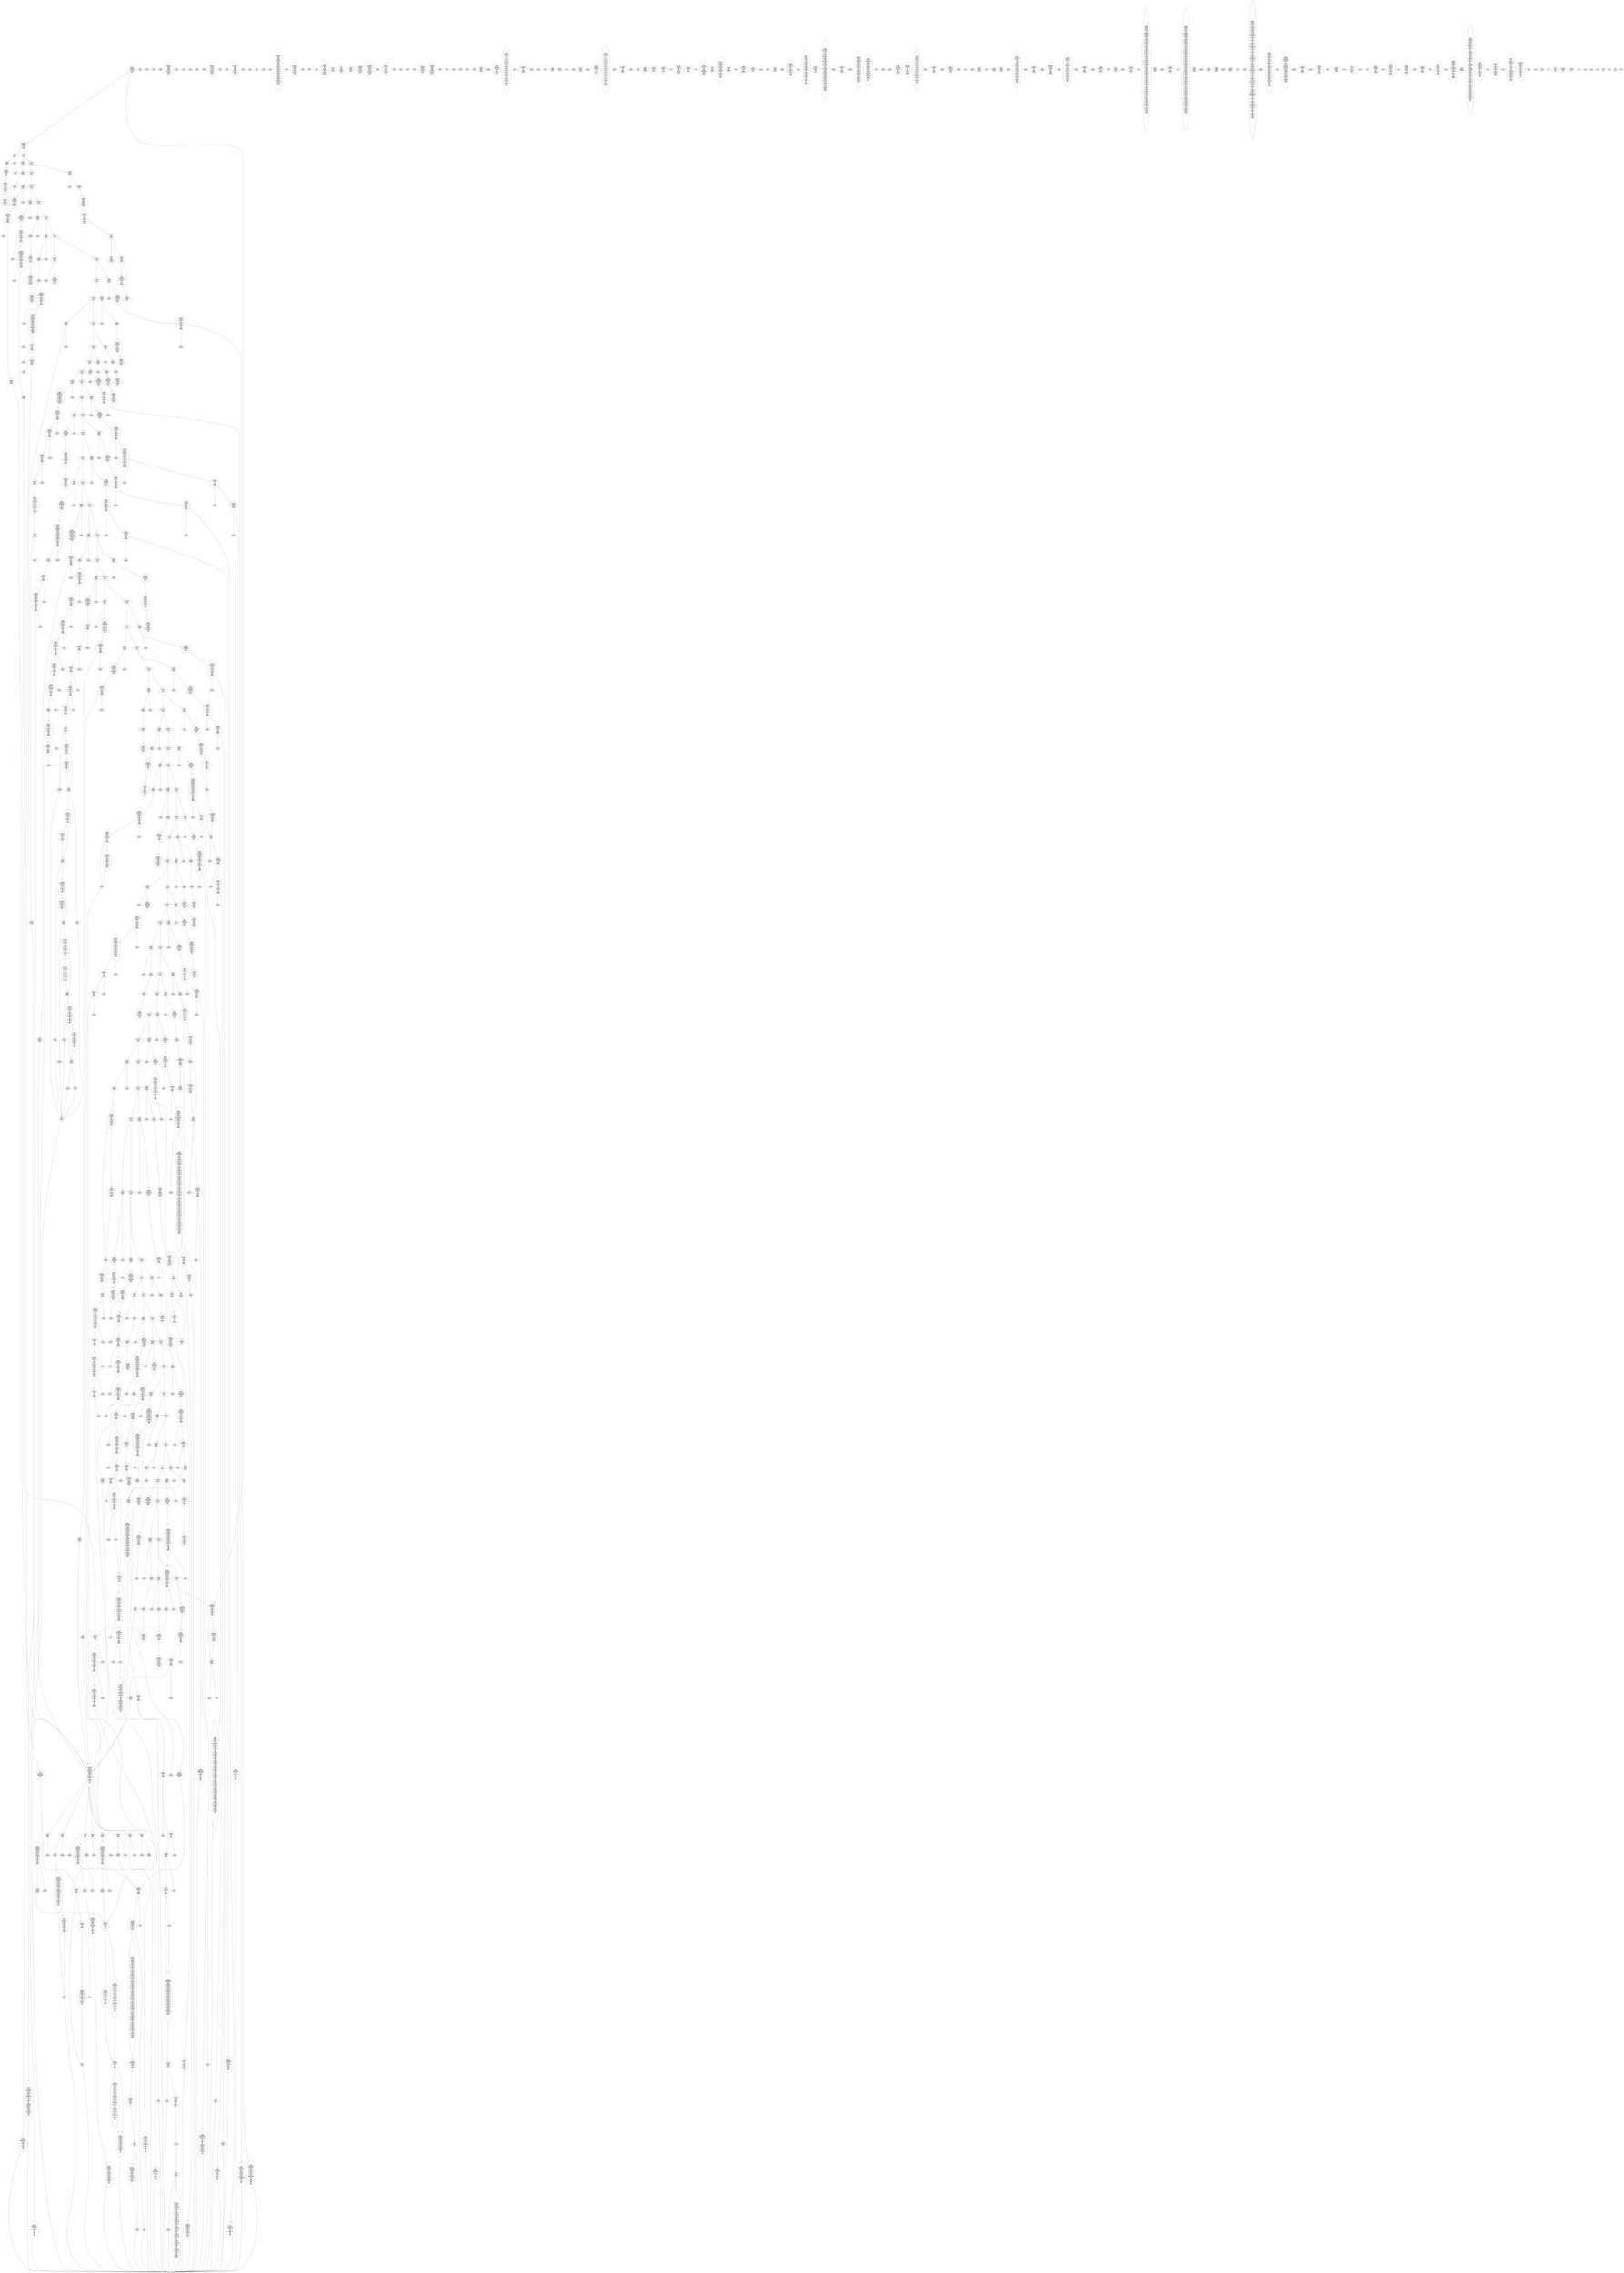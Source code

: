 /* Generated by GvGen v.1.0 (https://www.github.com/stricaud/gvgen) */

digraph G {
compound=true;
   node1 [label="[anywhere]"];
   node2 [label="# 0x0
PUSHX Data
PUSHX Data
MSTORE
PUSHX LogicData
CALLDATASIZE
LT
PUSHX Data
JUMPI
"];
   node3 [label="# 0xd
PUSHX Data
CALLDATALOAD
PUSHX Data
DIV
PUSHX BitData
AND
PUSHX LogicData
EQ
PUSHX Data
JUMPI
"];
   node4 [label="# 0x41
PUSHX LogicData
EQ
PUSHX Data
JUMPI
"];
   node5 [label="# 0x4c
PUSHX LogicData
EQ
PUSHX Data
JUMPI
"];
   node6 [label="# 0x57
PUSHX LogicData
EQ
PUSHX Data
JUMPI
"];
   node7 [label="# 0x62
PUSHX LogicData
EQ
PUSHX Data
JUMPI
"];
   node8 [label="# 0x6d
PUSHX LogicData
EQ
PUSHX Data
JUMPI
"];
   node9 [label="# 0x78
PUSHX LogicData
EQ
PUSHX Data
JUMPI
"];
   node10 [label="# 0x83
PUSHX LogicData
EQ
PUSHX Data
JUMPI
"];
   node11 [label="# 0x8e
PUSHX LogicData
EQ
PUSHX Data
JUMPI
"];
   node12 [label="# 0x99
PUSHX LogicData
EQ
PUSHX Data
JUMPI
"];
   node13 [label="# 0xa4
PUSHX LogicData
EQ
PUSHX Data
JUMPI
"];
   node14 [label="# 0xaf
PUSHX LogicData
EQ
PUSHX Data
JUMPI
"];
   node15 [label="# 0xba
PUSHX LogicData
EQ
PUSHX Data
JUMPI
"];
   node16 [label="# 0xc5
PUSHX LogicData
EQ
PUSHX Data
JUMPI
"];
   node17 [label="# 0xd0
PUSHX LogicData
EQ
PUSHX Data
JUMPI
"];
   node18 [label="# 0xdb
PUSHX LogicData
EQ
PUSHX Data
JUMPI
"];
   node19 [label="# 0xe6
PUSHX LogicData
EQ
PUSHX Data
JUMPI
"];
   node20 [label="# 0xf1
PUSHX LogicData
EQ
PUSHX Data
JUMPI
"];
   node21 [label="# 0xfc
PUSHX LogicData
EQ
PUSHX Data
JUMPI
"];
   node22 [label="# 0x107
PUSHX LogicData
EQ
PUSHX Data
JUMPI
"];
   node23 [label="# 0x112
PUSHX LogicData
EQ
PUSHX Data
JUMPI
"];
   node24 [label="# 0x11d
PUSHX LogicData
EQ
PUSHX Data
JUMPI
"];
   node25 [label="# 0x128
PUSHX LogicData
EQ
PUSHX Data
JUMPI
"];
   node26 [label="# 0x133
PUSHX LogicData
EQ
PUSHX Data
JUMPI
"];
   node27 [label="# 0x13e
PUSHX LogicData
EQ
PUSHX Data
JUMPI
"];
   node28 [label="# 0x149
PUSHX LogicData
EQ
PUSHX Data
JUMPI
"];
   node29 [label="# 0x154
PUSHX LogicData
EQ
PUSHX Data
JUMPI
"];
   node30 [label="# 0x15f
PUSHX LogicData
EQ
PUSHX Data
JUMPI
"];
   node31 [label="# 0x16a
PUSHX LogicData
EQ
PUSHX Data
JUMPI
"];
   node32 [label="# 0x175
PUSHX LogicData
EQ
PUSHX Data
JUMPI
"];
   node33 [label="# 0x180
PUSHX LogicData
EQ
PUSHX Data
JUMPI
"];
   node34 [label="# 0x18b
PUSHX LogicData
EQ
PUSHX Data
JUMPI
"];
   node35 [label="# 0x196
PUSHX LogicData
EQ
PUSHX Data
JUMPI
"];
   node36 [label="# 0x1a1
PUSHX LogicData
EQ
PUSHX Data
JUMPI
"];
   node37 [label="# 0x1ac
PUSHX LogicData
EQ
PUSHX Data
JUMPI
"];
   node38 [label="# 0x1b7
PUSHX LogicData
EQ
PUSHX Data
JUMPI
"];
   node39 [label="# 0x1c2
PUSHX LogicData
EQ
PUSHX Data
JUMPI
"];
   node40 [label="# 0x1cd
PUSHX LogicData
EQ
PUSHX Data
JUMPI
"];
   node41 [label="# 0x1d8
PUSHX LogicData
EQ
PUSHX Data
JUMPI
"];
   node42 [label="# 0x1e3
PUSHX LogicData
EQ
PUSHX Data
JUMPI
"];
   node43 [label="# 0x1ee
PUSHX LogicData
EQ
PUSHX Data
JUMPI
"];
   node44 [label="# 0x1f9
PUSHX LogicData
EQ
PUSHX Data
JUMPI
"];
   node45 [label="# 0x204
PUSHX LogicData
EQ
PUSHX Data
JUMPI
"];
   node46 [label="# 0x20f
PUSHX LogicData
EQ
PUSHX Data
JUMPI
"];
   node47 [label="# 0x21a
PUSHX LogicData
EQ
PUSHX Data
JUMPI
"];
   node48 [label="# 0x225
PUSHX LogicData
EQ
PUSHX Data
JUMPI
"];
   node49 [label="# 0x230
PUSHX LogicData
EQ
PUSHX Data
JUMPI
"];
   node50 [label="# 0x23b
PUSHX LogicData
EQ
PUSHX Data
JUMPI
"];
   node51 [label="# 0x246
PUSHX LogicData
EQ
PUSHX Data
JUMPI
"];
   node52 [label="# 0x251
PUSHX LogicData
EQ
PUSHX Data
JUMPI
"];
   node53 [label="# 0x25c
PUSHX LogicData
EQ
PUSHX Data
JUMPI
"];
   node54 [label="# 0x267
PUSHX LogicData
EQ
PUSHX Data
JUMPI
"];
   node55 [label="# 0x272
PUSHX LogicData
EQ
PUSHX Data
JUMPI
"];
   node56 [label="# 0x27d
PUSHX LogicData
EQ
PUSHX Data
JUMPI
"];
   node57 [label="# 0x288
PUSHX LogicData
EQ
PUSHX Data
JUMPI
"];
   node58 [label="# 0x293
PUSHX LogicData
EQ
PUSHX Data
JUMPI
"];
   node59 [label="# 0x29e
PUSHX LogicData
EQ
PUSHX Data
JUMPI
"];
   node60 [label="# 0x2a9
PUSHX LogicData
EQ
PUSHX Data
JUMPI
"];
   node61 [label="# 0x2b4
PUSHX LogicData
EQ
PUSHX Data
JUMPI
"];
   node62 [label="# 0x2bf
PUSHX LogicData
EQ
PUSHX Data
JUMPI
"];
   node63 [label="# 0x2ca
PUSHX LogicData
EQ
PUSHX Data
JUMPI
"];
   node64 [label="# 0x2d5
PUSHX LogicData
EQ
PUSHX Data
JUMPI
"];
   node65 [label="# 0x2e0
PUSHX LogicData
EQ
PUSHX Data
JUMPI
"];
   node66 [label="# 0x2eb
PUSHX LogicData
EQ
PUSHX Data
JUMPI
"];
   node67 [label="# 0x2f6
JUMPDEST
PUSHX StorData
PUSHX ArithData
SLOAD
PUSHX ArithData
EXP
DIV
PUSHX BitData
AND
PUSHX BitData
AND
CALLER
PUSHX BitData
AND
EQ
PUSHX Data
JUMPI
"];
   node68 [label="# 0x34d
PUSHX StorData
PUSHX ArithData
SLOAD
PUSHX ArithData
EXP
DIV
PUSHX BitData
AND
PUSHX BitData
AND
CALLER
PUSHX BitData
AND
EQ
"];
   node69 [label="# 0x39f
JUMPDEST
ISZERO
ISZERO
PUSHX Data
JUMPI
"];
   node70 [label="# 0x3a6
PUSHX Data
REVERT
"];
   node71 [label="# 0x3aa
JUMPDEST
STOP
"];
   node72 [label="# 0x3ac
JUMPDEST
CALLVALUE
ISZERO
PUSHX Data
JUMPI
"];
   node73 [label="# 0x3b3
PUSHX Data
REVERT
"];
   node74 [label="# 0x3b7
JUMPDEST
PUSHX Data
PUSHX Data
JUMP
"];
   node75 [label="# 0x3bf
JUMPDEST
PUSHX MemData
MLOAD
PUSHX BitData
AND
PUSHX BitData
AND
MSTORE
PUSHX ArithData
ADD
PUSHX MemData
MLOAD
SUB
RETURN
"];
   node76 [label="# 0x401
JUMPDEST
CALLVALUE
ISZERO
PUSHX Data
JUMPI
"];
   node77 [label="# 0x408
PUSHX Data
REVERT
"];
   node78 [label="# 0x40c
JUMPDEST
PUSHX Data
PUSHX Data
JUMP
"];
   node79 [label="# 0x414
JUMPDEST
PUSHX MemData
MLOAD
MSTORE
PUSHX ArithData
ADD
PUSHX MemData
MLOAD
SUB
RETURN
"];
   node80 [label="# 0x42a
JUMPDEST
CALLVALUE
ISZERO
PUSHX Data
JUMPI
"];
   node81 [label="# 0x431
PUSHX Data
REVERT
"];
   node82 [label="# 0x435
JUMPDEST
PUSHX Data
PUSHX Data
JUMP
"];
   node83 [label="# 0x43d
JUMPDEST
PUSHX MemData
MLOAD
PUSHX ArithData
ADD
SUB
MSTORE
MLOAD
MSTORE
PUSHX ArithData
ADD
MLOAD
PUSHX ArithData
ADD
PUSHX Data
"];
   node84 [label="# 0x462
JUMPDEST
LT
ISZERO
PUSHX Data
JUMPI
"];
   node85 [label="# 0x46b
ADD
MLOAD
ADD
MSTORE
PUSHX ArithData
ADD
PUSHX Data
JUMP
"];
   node86 [label="# 0x47d
JUMPDEST
ADD
PUSHX BitData
AND
ISZERO
PUSHX Data
JUMPI
"];
   node87 [label="# 0x491
SUB
MLOAD
PUSHX ArithData
PUSHX ArithData
SUB
PUSHX ArithData
EXP
SUB
NOT
AND
MSTORE
PUSHX ArithData
ADD
"];
   node88 [label="# 0x4aa
JUMPDEST
PUSHX MemData
MLOAD
SUB
RETURN
"];
   node89 [label="# 0x4b8
JUMPDEST
CALLVALUE
ISZERO
PUSHX Data
JUMPI
"];
   node90 [label="# 0x4bf
PUSHX Data
REVERT
"];
   node91 [label="# 0x4c3
JUMPDEST
PUSHX Data
PUSHX ArithData
CALLDATALOAD
PUSHX BitData
AND
PUSHX ArithData
ADD
CALLDATALOAD
PUSHX ArithData
ADD
PUSHX Data
JUMP
"];
   node92 [label="# 0x4f8
JUMPDEST
STOP
"];
   node93 [label="# 0x4fa
JUMPDEST
CALLVALUE
ISZERO
PUSHX Data
JUMPI
"];
   node94 [label="# 0x501
PUSHX Data
REVERT
"];
   node95 [label="# 0x505
JUMPDEST
PUSHX Data
PUSHX ArithData
CALLDATALOAD
PUSHX ArithData
ADD
PUSHX Data
JUMP
"];
   node96 [label="# 0x51b
JUMPDEST
STOP
"];
   node97 [label="# 0x51d
JUMPDEST
CALLVALUE
ISZERO
PUSHX Data
JUMPI
"];
   node98 [label="# 0x524
PUSHX Data
REVERT
"];
   node99 [label="# 0x528
JUMPDEST
PUSHX Data
PUSHX Data
JUMP
"];
   node100 [label="# 0x530
JUMPDEST
PUSHX MemData
MLOAD
PUSHX BitData
AND
PUSHX BitData
AND
MSTORE
PUSHX ArithData
ADD
PUSHX MemData
MLOAD
SUB
RETURN
"];
   node101 [label="# 0x572
JUMPDEST
CALLVALUE
ISZERO
PUSHX Data
JUMPI
"];
   node102 [label="# 0x579
PUSHX Data
REVERT
"];
   node103 [label="# 0x57d
JUMPDEST
PUSHX Data
PUSHX Data
JUMP
"];
   node104 [label="# 0x585
JUMPDEST
PUSHX MemData
MLOAD
MSTORE
PUSHX ArithData
ADD
PUSHX MemData
MLOAD
SUB
RETURN
"];
   node105 [label="# 0x59b
JUMPDEST
CALLVALUE
ISZERO
PUSHX Data
JUMPI
"];
   node106 [label="# 0x5a2
PUSHX Data
REVERT
"];
   node107 [label="# 0x5a6
JUMPDEST
PUSHX Data
PUSHX ArithData
CALLDATALOAD
PUSHX BitData
AND
PUSHX ArithData
ADD
PUSHX Data
JUMP
"];
   node108 [label="# 0x5d2
JUMPDEST
STOP
"];
   node109 [label="# 0x5d4
JUMPDEST
CALLVALUE
ISZERO
PUSHX Data
JUMPI
"];
   node110 [label="# 0x5db
PUSHX Data
REVERT
"];
   node111 [label="# 0x5df
JUMPDEST
PUSHX Data
PUSHX ArithData
CALLDATALOAD
PUSHX BitData
AND
PUSHX ArithData
ADD
PUSHX Data
JUMP
"];
   node112 [label="# 0x60b
JUMPDEST
STOP
"];
   node113 [label="# 0x60d
JUMPDEST
CALLVALUE
ISZERO
PUSHX Data
JUMPI
"];
   node114 [label="# 0x614
PUSHX Data
REVERT
"];
   node115 [label="# 0x618
JUMPDEST
PUSHX Data
PUSHX Data
JUMP
"];
   node116 [label="# 0x620
JUMPDEST
PUSHX MemData
MLOAD
MSTORE
PUSHX ArithData
ADD
PUSHX MemData
MLOAD
SUB
RETURN
"];
   node117 [label="# 0x636
JUMPDEST
CALLVALUE
ISZERO
PUSHX Data
JUMPI
"];
   node118 [label="# 0x63d
PUSHX Data
REVERT
"];
   node119 [label="# 0x641
JUMPDEST
PUSHX Data
PUSHX ArithData
CALLDATALOAD
PUSHX ArithData
ADD
PUSHX Data
JUMP
"];
   node120 [label="# 0x657
JUMPDEST
PUSHX MemData
MLOAD
ISZERO
ISZERO
ISZERO
ISZERO
MSTORE
PUSHX ArithData
ADD
PUSHX MemData
MLOAD
SUB
RETURN
"];
   node121 [label="# 0x671
JUMPDEST
CALLVALUE
ISZERO
PUSHX Data
JUMPI
"];
   node122 [label="# 0x678
PUSHX Data
REVERT
"];
   node123 [label="# 0x67c
JUMPDEST
PUSHX Data
PUSHX Data
JUMP
"];
   node124 [label="# 0x684
JUMPDEST
PUSHX MemData
MLOAD
MSTORE
PUSHX ArithData
ADD
PUSHX MemData
MLOAD
SUB
RETURN
"];
   node125 [label="# 0x69a
JUMPDEST
CALLVALUE
ISZERO
PUSHX Data
JUMPI
"];
   node126 [label="# 0x6a1
PUSHX Data
REVERT
"];
   node127 [label="# 0x6a5
JUMPDEST
PUSHX Data
PUSHX Data
JUMP
"];
   node128 [label="# 0x6ad
JUMPDEST
PUSHX MemData
MLOAD
PUSHX BitData
AND
PUSHX BitData
AND
MSTORE
PUSHX ArithData
ADD
PUSHX MemData
MLOAD
SUB
RETURN
"];
   node129 [label="# 0x6ef
JUMPDEST
CALLVALUE
ISZERO
PUSHX Data
JUMPI
"];
   node130 [label="# 0x6f6
PUSHX Data
REVERT
"];
   node131 [label="# 0x6fa
JUMPDEST
PUSHX Data
PUSHX ArithData
CALLDATALOAD
PUSHX BitData
AND
PUSHX ArithData
ADD
PUSHX Data
JUMP
"];
   node132 [label="# 0x726
JUMPDEST
STOP
"];
   node133 [label="# 0x728
JUMPDEST
CALLVALUE
ISZERO
PUSHX Data
JUMPI
"];
   node134 [label="# 0x72f
PUSHX Data
REVERT
"];
   node135 [label="# 0x733
JUMPDEST
PUSHX Data
PUSHX ArithData
CALLDATALOAD
PUSHX BitData
AND
PUSHX ArithData
ADD
CALLDATALOAD
PUSHX BitData
AND
PUSHX ArithData
ADD
CALLDATALOAD
PUSHX ArithData
ADD
PUSHX Data
JUMP
"];
   node136 [label="# 0x787
JUMPDEST
STOP
"];
   node137 [label="# 0x789
JUMPDEST
CALLVALUE
ISZERO
PUSHX Data
JUMPI
"];
   node138 [label="# 0x790
PUSHX Data
REVERT
"];
   node139 [label="# 0x794
JUMPDEST
PUSHX Data
PUSHX ArithData
CALLDATALOAD
PUSHX BitData
AND
PUSHX ArithData
ADD
PUSHX Data
JUMP
"];
   node140 [label="# 0x7c0
JUMPDEST
STOP
"];
   node141 [label="# 0x7c2
JUMPDEST
CALLVALUE
ISZERO
PUSHX Data
JUMPI
"];
   node142 [label="# 0x7c9
PUSHX Data
REVERT
"];
   node143 [label="# 0x7cd
JUMPDEST
PUSHX Data
PUSHX ArithData
CALLDATALOAD
PUSHX ArithData
ADD
PUSHX Data
JUMP
"];
   node144 [label="# 0x7e3
JUMPDEST
PUSHX MemData
MLOAD
PUSHX BitData
AND
PUSHX BitData
AND
MSTORE
PUSHX ArithData
ADD
PUSHX MemData
MLOAD
SUB
RETURN
"];
   node145 [label="# 0x825
JUMPDEST
CALLVALUE
ISZERO
PUSHX Data
JUMPI
"];
   node146 [label="# 0x82c
PUSHX Data
REVERT
"];
   node147 [label="# 0x830
JUMPDEST
PUSHX Data
PUSHX ArithData
CALLDATALOAD
PUSHX BitData
AND
PUSHX ArithData
ADD
PUSHX Data
JUMP
"];
   node148 [label="# 0x85c
JUMPDEST
STOP
"];
   node149 [label="# 0x85e
JUMPDEST
CALLVALUE
ISZERO
PUSHX Data
JUMPI
"];
   node150 [label="# 0x865
PUSHX Data
REVERT
"];
   node151 [label="# 0x869
JUMPDEST
PUSHX Data
PUSHX ArithData
CALLDATALOAD
PUSHX BitData
AND
PUSHX ArithData
ADD
PUSHX Data
JUMP
"];
   node152 [label="# 0x895
JUMPDEST
STOP
"];
   node153 [label="# 0x897
JUMPDEST
CALLVALUE
ISZERO
PUSHX Data
JUMPI
"];
   node154 [label="# 0x89e
PUSHX Data
REVERT
"];
   node155 [label="# 0x8a2
JUMPDEST
PUSHX Data
PUSHX ArithData
CALLDATALOAD
PUSHX ArithData
ADD
CALLDATALOAD
PUSHX BitData
AND
PUSHX ArithData
ADD
PUSHX Data
JUMP
"];
   node156 [label="# 0x8c5
JUMPDEST
PUSHX MemData
MLOAD
PUSHX BitData
AND
PUSHX BitData
AND
MSTORE
PUSHX ArithData
ADD
PUSHX MemData
MLOAD
SUB
RETURN
"];
   node157 [label="# 0x8e3
JUMPDEST
CALLVALUE
ISZERO
PUSHX Data
JUMPI
"];
   node158 [label="# 0x8ea
PUSHX Data
REVERT
"];
   node159 [label="# 0x8ee
JUMPDEST
PUSHX Data
PUSHX ArithData
CALLDATALOAD
PUSHX ArithData
ADD
CALLDATALOAD
PUSHX ArithData
ADD
CALLDATALOAD
PUSHX ArithData
ADD
CALLDATALOAD
PUSHX ArithData
ADD
PUSHX Data
JUMP
"];
   node160 [label="# 0x91f
JUMPDEST
STOP
"];
   node161 [label="# 0x921
JUMPDEST
CALLVALUE
ISZERO
PUSHX Data
JUMPI
"];
   node162 [label="# 0x928
PUSHX Data
REVERT
"];
   node163 [label="# 0x92c
JUMPDEST
PUSHX Data
PUSHX Data
JUMP
"];
   node164 [label="# 0x934
JUMPDEST
STOP
"];
   node165 [label="# 0x936
JUMPDEST
CALLVALUE
ISZERO
PUSHX Data
JUMPI
"];
   node166 [label="# 0x93d
PUSHX Data
REVERT
"];
   node167 [label="# 0x941
JUMPDEST
PUSHX Data
PUSHX ArithData
CALLDATALOAD
PUSHX ArithData
ADD
PUSHX Data
JUMP
"];
   node168 [label="# 0x957
JUMPDEST
PUSHX MemData
MLOAD
PUSHX BitData
AND
PUSHX BitData
AND
MSTORE
PUSHX ArithData
ADD
PUSHX MemData
MLOAD
SUB
RETURN
"];
   node169 [label="# 0x999
JUMPDEST
CALLVALUE
ISZERO
PUSHX Data
JUMPI
"];
   node170 [label="# 0x9a0
PUSHX Data
REVERT
"];
   node171 [label="# 0x9a4
JUMPDEST
PUSHX Data
PUSHX ArithData
CALLDATALOAD
PUSHX ArithData
ADD
CALLDATALOAD
PUSHX ArithData
ADD
PUSHX Data
JUMP
"];
   node172 [label="# 0x9c3
JUMPDEST
PUSHX MemData
MLOAD
ISZERO
ISZERO
ISZERO
ISZERO
MSTORE
PUSHX ArithData
ADD
PUSHX MemData
MLOAD
SUB
RETURN
"];
   node173 [label="# 0x9dd
JUMPDEST
CALLVALUE
ISZERO
PUSHX Data
JUMPI
"];
   node174 [label="# 0x9e4
PUSHX Data
REVERT
"];
   node175 [label="# 0x9e8
JUMPDEST
PUSHX Data
PUSHX ArithData
CALLDATALOAD
PUSHX ArithData
ADD
CALLDATALOAD
PUSHX ArithData
ADD
CALLDATALOAD
PUSHX ArithData
ADD
CALLDATALOAD
PUSHX ArithData
ADD
PUSHX Data
JUMP
"];
   node176 [label="# 0xa19
JUMPDEST
STOP
"];
   node177 [label="# 0xa1b
JUMPDEST
CALLVALUE
ISZERO
PUSHX Data
JUMPI
"];
   node178 [label="# 0xa22
PUSHX Data
REVERT
"];
   node179 [label="# 0xa26
JUMPDEST
PUSHX Data
PUSHX ArithData
CALLDATALOAD
PUSHX ArithData
ADD
PUSHX Data
JUMP
"];
   node180 [label="# 0xa3c
JUMPDEST
STOP
"];
   node181 [label="# 0xa3e
JUMPDEST
CALLVALUE
ISZERO
PUSHX Data
JUMPI
"];
   node182 [label="# 0xa45
PUSHX Data
REVERT
"];
   node183 [label="# 0xa49
JUMPDEST
PUSHX Data
PUSHX ArithData
CALLDATALOAD
PUSHX BitData
AND
PUSHX ArithData
ADD
CALLDATALOAD
PUSHX ArithData
ADD
PUSHX Data
JUMP
"];
   node184 [label="# 0xa7e
JUMPDEST
STOP
"];
   node185 [label="# 0xa80
JUMPDEST
CALLVALUE
ISZERO
PUSHX Data
JUMPI
"];
   node186 [label="# 0xa87
PUSHX Data
REVERT
"];
   node187 [label="# 0xa8b
JUMPDEST
PUSHX Data
PUSHX ArithData
CALLDATALOAD
PUSHX BitData
AND
PUSHX ArithData
ADD
PUSHX Data
JUMP
"];
   node188 [label="# 0xab7
JUMPDEST
STOP
"];
   node189 [label="# 0xab9
JUMPDEST
CALLVALUE
ISZERO
PUSHX Data
JUMPI
"];
   node190 [label="# 0xac0
PUSHX Data
REVERT
"];
   node191 [label="# 0xac4
JUMPDEST
PUSHX Data
PUSHX Data
JUMP
"];
   node192 [label="# 0xacc
JUMPDEST
PUSHX MemData
MLOAD
MSTORE
PUSHX ArithData
ADD
PUSHX MemData
MLOAD
SUB
RETURN
"];
   node193 [label="# 0xae2
JUMPDEST
CALLVALUE
ISZERO
PUSHX Data
JUMPI
"];
   node194 [label="# 0xae9
PUSHX Data
REVERT
"];
   node195 [label="# 0xaed
JUMPDEST
PUSHX Data
PUSHX ArithData
CALLDATALOAD
PUSHX ArithData
ADD
PUSHX Data
JUMP
"];
   node196 [label="# 0xb03
JUMPDEST
STOP
"];
   node197 [label="# 0xb05
JUMPDEST
CALLVALUE
ISZERO
PUSHX Data
JUMPI
"];
   node198 [label="# 0xb0c
PUSHX Data
REVERT
"];
   node199 [label="# 0xb10
JUMPDEST
PUSHX Data
PUSHX Data
JUMP
"];
   node200 [label="# 0xb18
JUMPDEST
PUSHX MemData
MLOAD
ISZERO
ISZERO
ISZERO
ISZERO
MSTORE
PUSHX ArithData
ADD
PUSHX MemData
MLOAD
SUB
RETURN
"];
   node201 [label="# 0xb32
JUMPDEST
CALLVALUE
ISZERO
PUSHX Data
JUMPI
"];
   node202 [label="# 0xb39
PUSHX Data
REVERT
"];
   node203 [label="# 0xb3d
JUMPDEST
PUSHX Data
PUSHX ArithData
CALLDATALOAD
PUSHX ArithData
ADD
PUSHX Data
JUMP
"];
   node204 [label="# 0xb53
JUMPDEST
PUSHX MemData
MLOAD
ISZERO
ISZERO
ISZERO
ISZERO
MSTORE
PUSHX ArithData
ADD
ISZERO
ISZERO
ISZERO
ISZERO
MSTORE
PUSHX ArithData
ADD
MSTORE
PUSHX ArithData
ADD
MSTORE
PUSHX ArithData
ADD
MSTORE
PUSHX ArithData
ADD
MSTORE
PUSHX ArithData
ADD
MSTORE
PUSHX ArithData
ADD
MSTORE
PUSHX ArithData
ADD
MSTORE
PUSHX ArithData
ADD
MSTORE
PUSHX ArithData
ADD
PUSHX MemData
MLOAD
SUB
RETURN
"];
   node205 [label="# 0xbb0
JUMPDEST
CALLVALUE
ISZERO
PUSHX Data
JUMPI
"];
   node206 [label="# 0xbb7
PUSHX Data
REVERT
"];
   node207 [label="# 0xbbb
JUMPDEST
PUSHX Data
PUSHX Data
JUMP
"];
   node208 [label="# 0xbc3
JUMPDEST
STOP
"];
   node209 [label="# 0xbc5
JUMPDEST
CALLVALUE
ISZERO
PUSHX Data
JUMPI
"];
   node210 [label="# 0xbcc
PUSHX Data
REVERT
"];
   node211 [label="# 0xbd0
JUMPDEST
PUSHX Data
PUSHX Data
JUMP
"];
   node212 [label="# 0xbd8
JUMPDEST
PUSHX MemData
MLOAD
PUSHX BitData
AND
PUSHX BitData
AND
MSTORE
PUSHX ArithData
ADD
PUSHX MemData
MLOAD
SUB
RETURN
"];
   node213 [label="# 0xbfa
JUMPDEST
CALLVALUE
ISZERO
PUSHX Data
JUMPI
"];
   node214 [label="# 0xc01
PUSHX Data
REVERT
"];
   node215 [label="# 0xc05
JUMPDEST
PUSHX Data
PUSHX ArithData
CALLDATALOAD
PUSHX ArithData
ADD
PUSHX Data
JUMP
"];
   node216 [label="# 0xc1b
JUMPDEST
PUSHX MemData
MLOAD
PUSHX BitData
AND
PUSHX BitData
AND
MSTORE
PUSHX ArithData
ADD
PUSHX MemData
MLOAD
SUB
RETURN
"];
   node217 [label="# 0xc5d
JUMPDEST
CALLVALUE
ISZERO
PUSHX Data
JUMPI
"];
   node218 [label="# 0xc64
PUSHX Data
REVERT
"];
   node219 [label="# 0xc68
JUMPDEST
PUSHX Data
PUSHX Data
JUMP
"];
   node220 [label="# 0xc70
JUMPDEST
PUSHX MemData
MLOAD
MSTORE
PUSHX ArithData
ADD
PUSHX MemData
MLOAD
SUB
RETURN
"];
   node221 [label="# 0xc86
JUMPDEST
CALLVALUE
ISZERO
PUSHX Data
JUMPI
"];
   node222 [label="# 0xc8d
PUSHX Data
REVERT
"];
   node223 [label="# 0xc91
JUMPDEST
PUSHX Data
PUSHX Data
JUMP
"];
   node224 [label="# 0xc99
JUMPDEST
PUSHX MemData
MLOAD
PUSHX BitData
AND
PUSHX BitData
AND
MSTORE
PUSHX ArithData
ADD
PUSHX MemData
MLOAD
SUB
RETURN
"];
   node225 [label="# 0xcdb
JUMPDEST
CALLVALUE
ISZERO
PUSHX Data
JUMPI
"];
   node226 [label="# 0xce2
PUSHX Data
REVERT
"];
   node227 [label="# 0xce6
JUMPDEST
PUSHX Data
PUSHX ArithData
CALLDATALOAD
PUSHX BitData
AND
PUSHX ArithData
ADD
PUSHX Data
JUMP
"];
   node228 [label="# 0xd12
JUMPDEST
STOP
"];
   node229 [label="# 0xd14
JUMPDEST
CALLVALUE
ISZERO
PUSHX Data
JUMPI
"];
   node230 [label="# 0xd1b
PUSHX Data
REVERT
"];
   node231 [label="# 0xd1f
JUMPDEST
PUSHX Data
PUSHX ArithData
CALLDATALOAD
PUSHX BitData
AND
PUSHX ArithData
ADD
PUSHX Data
JUMP
"];
   node232 [label="# 0xd4b
JUMPDEST
PUSHX MemData
MLOAD
MSTORE
PUSHX ArithData
ADD
PUSHX MemData
MLOAD
SUB
RETURN
"];
   node233 [label="# 0xd61
JUMPDEST
CALLVALUE
ISZERO
PUSHX Data
JUMPI
"];
   node234 [label="# 0xd68
PUSHX Data
REVERT
"];
   node235 [label="# 0xd6c
JUMPDEST
PUSHX Data
PUSHX ArithData
CALLDATALOAD
PUSHX BitData
AND
PUSHX ArithData
ADD
PUSHX Data
JUMP
"];
   node236 [label="# 0xd98
JUMPDEST
STOP
"];
   node237 [label="# 0xd9a
JUMPDEST
CALLVALUE
ISZERO
PUSHX Data
JUMPI
"];
   node238 [label="# 0xda1
PUSHX Data
REVERT
"];
   node239 [label="# 0xda5
JUMPDEST
PUSHX Data
PUSHX Data
JUMP
"];
   node240 [label="# 0xdad
JUMPDEST
PUSHX MemData
MLOAD
MSTORE
PUSHX ArithData
ADD
PUSHX MemData
MLOAD
SUB
RETURN
"];
   node241 [label="# 0xdc3
JUMPDEST
CALLVALUE
ISZERO
PUSHX Data
JUMPI
"];
   node242 [label="# 0xdca
PUSHX Data
REVERT
"];
   node243 [label="# 0xdce
JUMPDEST
PUSHX Data
PUSHX Data
JUMP
"];
   node244 [label="# 0xdd6
JUMPDEST
STOP
"];
   node245 [label="# 0xdd8
JUMPDEST
CALLVALUE
ISZERO
PUSHX Data
JUMPI
"];
   node246 [label="# 0xddf
PUSHX Data
REVERT
"];
   node247 [label="# 0xde3
JUMPDEST
PUSHX Data
PUSHX ArithData
CALLDATALOAD
PUSHX BitData
AND
PUSHX ArithData
ADD
PUSHX Data
JUMP
"];
   node248 [label="# 0xe0f
JUMPDEST
PUSHX MemData
MLOAD
PUSHX ArithData
ADD
SUB
MSTORE
MLOAD
MSTORE
PUSHX ArithData
ADD
MLOAD
PUSHX ArithData
ADD
PUSHX ArithData
MUL
PUSHX Data
"];
   node249 [label="# 0xe37
JUMPDEST
LT
ISZERO
PUSHX Data
JUMPI
"];
   node250 [label="# 0xe40
ADD
MLOAD
ADD
MSTORE
PUSHX ArithData
ADD
PUSHX Data
JUMP
"];
   node251 [label="# 0xe52
JUMPDEST
ADD
PUSHX MemData
MLOAD
SUB
RETURN
"];
   node252 [label="# 0xe66
JUMPDEST
CALLVALUE
ISZERO
PUSHX Data
JUMPI
"];
   node253 [label="# 0xe6d
PUSHX Data
REVERT
"];
   node254 [label="# 0xe71
JUMPDEST
PUSHX Data
PUSHX ArithData
CALLDATALOAD
PUSHX ArithData
ADD
PUSHX Data
JUMP
"];
   node255 [label="# 0xe87
JUMPDEST
PUSHX MemData
MLOAD
MSTORE
PUSHX ArithData
ADD
PUSHX MemData
MLOAD
SUB
RETURN
"];
   node256 [label="# 0xe9d
JUMPDEST
CALLVALUE
ISZERO
PUSHX Data
JUMPI
"];
   node257 [label="# 0xea4
PUSHX Data
REVERT
"];
   node258 [label="# 0xea8
JUMPDEST
PUSHX Data
PUSHX ArithData
CALLDATALOAD
PUSHX ArithData
ADD
PUSHX Data
JUMP
"];
   node259 [label="# 0xebe
JUMPDEST
PUSHX MemData
MLOAD
PUSHX BitData
AND
PUSHX BitData
AND
MSTORE
PUSHX ArithData
ADD
PUSHX MemData
MLOAD
SUB
RETURN
"];
   node260 [label="# 0xedc
JUMPDEST
CALLVALUE
ISZERO
PUSHX Data
JUMPI
"];
   node261 [label="# 0xee3
PUSHX Data
REVERT
"];
   node262 [label="# 0xee7
JUMPDEST
PUSHX Data
PUSHX Data
JUMP
"];
   node263 [label="# 0xeef
JUMPDEST
STOP
"];
   node264 [label="# 0xef1
JUMPDEST
CALLVALUE
ISZERO
PUSHX Data
JUMPI
"];
   node265 [label="# 0xef8
PUSHX Data
REVERT
"];
   node266 [label="# 0xefc
JUMPDEST
PUSHX Data
PUSHX Data
JUMP
"];
   node267 [label="# 0xf04
JUMPDEST
PUSHX MemData
MLOAD
PUSHX ArithData
ADD
SUB
MSTORE
MLOAD
MSTORE
PUSHX ArithData
ADD
MLOAD
PUSHX ArithData
ADD
PUSHX Data
"];
   node268 [label="# 0xf29
JUMPDEST
LT
ISZERO
PUSHX Data
JUMPI
"];
   node269 [label="# 0xf32
ADD
MLOAD
ADD
MSTORE
PUSHX ArithData
ADD
PUSHX Data
JUMP
"];
   node270 [label="# 0xf44
JUMPDEST
ADD
PUSHX BitData
AND
ISZERO
PUSHX Data
JUMPI
"];
   node271 [label="# 0xf58
SUB
MLOAD
PUSHX ArithData
PUSHX ArithData
SUB
PUSHX ArithData
EXP
SUB
NOT
AND
MSTORE
PUSHX ArithData
ADD
"];
   node272 [label="# 0xf71
JUMPDEST
PUSHX MemData
MLOAD
SUB
RETURN
"];
   node273 [label="# 0xf7f
JUMPDEST
CALLVALUE
ISZERO
PUSHX Data
JUMPI
"];
   node274 [label="# 0xf86
PUSHX Data
REVERT
"];
   node275 [label="# 0xf8a
JUMPDEST
PUSHX Data
PUSHX ArithData
CALLDATALOAD
PUSHX ArithData
ADD
PUSHX Data
JUMP
"];
   node276 [label="# 0xfa0
JUMPDEST
PUSHX MemData
MLOAD
PUSHX BitData
AND
PUSHX BitData
AND
MSTORE
PUSHX ArithData
ADD
PUSHX MemData
MLOAD
SUB
RETURN
"];
   node277 [label="# 0xfc2
JUMPDEST
CALLVALUE
ISZERO
PUSHX Data
JUMPI
"];
   node278 [label="# 0xfc9
PUSHX Data
REVERT
"];
   node279 [label="# 0xfcd
JUMPDEST
PUSHX Data
PUSHX ArithData
CALLDATALOAD
PUSHX ArithData
ADD
PUSHX Data
JUMP
"];
   node280 [label="# 0xfe3
JUMPDEST
PUSHX MemData
MLOAD
PUSHX BitData
AND
PUSHX BitData
AND
MSTORE
PUSHX ArithData
ADD
PUSHX MemData
MLOAD
SUB
RETURN
"];
   node281 [label="# 0x1025
JUMPDEST
CALLVALUE
ISZERO
PUSHX Data
JUMPI
"];
   node282 [label="# 0x102c
PUSHX Data
REVERT
"];
   node283 [label="# 0x1030
JUMPDEST
PUSHX Data
PUSHX ArithData
CALLDATALOAD
PUSHX BitData
AND
PUSHX ArithData
ADD
CALLDATALOAD
PUSHX ArithData
ADD
PUSHX Data
JUMP
"];
   node284 [label="# 0x1065
JUMPDEST
STOP
"];
   node285 [label="# 0x1067
JUMPDEST
CALLVALUE
ISZERO
PUSHX Data
JUMPI
"];
   node286 [label="# 0x106e
PUSHX Data
REVERT
"];
   node287 [label="# 0x1072
JUMPDEST
PUSHX Data
PUSHX Data
JUMP
"];
   node288 [label="# 0x107a
JUMPDEST
PUSHX MemData
MLOAD
PUSHX BitData
AND
PUSHX BitData
AND
MSTORE
PUSHX ArithData
ADD
PUSHX MemData
MLOAD
SUB
RETURN
"];
   node289 [label="# 0x10bc
JUMPDEST
CALLVALUE
ISZERO
PUSHX Data
JUMPI
"];
   node290 [label="# 0x10c3
PUSHX Data
REVERT
"];
   node291 [label="# 0x10c7
JUMPDEST
PUSHX Data
PUSHX Data
JUMP
"];
   node292 [label="# 0x10cf
JUMPDEST
PUSHX MemData
MLOAD
MSTORE
PUSHX ArithData
ADD
PUSHX MemData
MLOAD
SUB
RETURN
"];
   node293 [label="# 0x10e5
JUMPDEST
CALLVALUE
ISZERO
PUSHX Data
JUMPI
"];
   node294 [label="# 0x10ec
PUSHX Data
REVERT
"];
   node295 [label="# 0x10f0
JUMPDEST
PUSHX Data
PUSHX ArithData
CALLDATALOAD
PUSHX ArithData
ADD
CALLDATALOAD
PUSHX BitData
AND
PUSHX ArithData
ADD
PUSHX Data
JUMP
"];
   node296 [label="# 0x1113
JUMPDEST
STOP
"];
   node297 [label="# 0x1115
JUMPDEST
CALLVALUE
ISZERO
PUSHX Data
JUMPI
"];
   node298 [label="# 0x111c
PUSHX Data
REVERT
"];
   node299 [label="# 0x1120
JUMPDEST
PUSHX Data
PUSHX ArithData
CALLDATALOAD
PUSHX ArithData
ADD
CALLDATALOAD
PUSHX BitData
AND
PUSHX ArithData
ADD
PUSHX Data
JUMP
"];
   node300 [label="# 0x1155
JUMPDEST
STOP
"];
   node301 [label="# 0x1157
JUMPDEST
CALLVALUE
ISZERO
PUSHX Data
JUMPI
"];
   node302 [label="# 0x115e
PUSHX Data
REVERT
"];
   node303 [label="# 0x1162
JUMPDEST
PUSHX Data
PUSHX ArithData
CALLDATALOAD
PUSHX ArithData
ADD
PUSHX Data
JUMP
"];
   node304 [label="# 0x1178
JUMPDEST
STOP
"];
   node305 [label="# 0x117a
JUMPDEST
CALLVALUE
ISZERO
PUSHX Data
JUMPI
"];
   node306 [label="# 0x1181
PUSHX Data
REVERT
"];
   node307 [label="# 0x1185
JUMPDEST
PUSHX Data
PUSHX ArithData
CALLDATALOAD
PUSHX ArithData
ADD
CALLDATALOAD
PUSHX ArithData
ADD
CALLDATALOAD
PUSHX ArithData
ADD
CALLDATALOAD
PUSHX ArithData
ADD
CALLDATALOAD
PUSHX BitData
AND
PUSHX ArithData
ADD
PUSHX Data
JUMP
"];
   node308 [label="# 0x11d5
JUMPDEST
PUSHX MemData
MLOAD
MSTORE
PUSHX ArithData
ADD
PUSHX MemData
MLOAD
SUB
RETURN
"];
   node309 [label="# 0x11eb
JUMPDEST
CALLVALUE
ISZERO
PUSHX Data
JUMPI
"];
   node310 [label="# 0x11f2
PUSHX Data
REVERT
"];
   node311 [label="# 0x11f6
JUMPDEST
PUSHX Data
PUSHX ArithData
CALLDATALOAD
PUSHX ArithData
ADD
PUSHX Data
JUMP
"];
   node312 [label="# 0x120c
JUMPDEST
PUSHX MemData
MLOAD
ISZERO
ISZERO
ISZERO
ISZERO
MSTORE
PUSHX ArithData
ADD
PUSHX MemData
MLOAD
SUB
RETURN
"];
   node313 [label="# 0x1226
JUMPDEST
CALLVALUE
ISZERO
PUSHX Data
JUMPI
"];
   node314 [label="# 0x122d
PUSHX Data
REVERT
"];
   node315 [label="# 0x1231
JUMPDEST
PUSHX Data
PUSHX Data
JUMP
"];
   node316 [label="# 0x1239
JUMPDEST
PUSHX MemData
MLOAD
MSTORE
PUSHX ArithData
ADD
PUSHX MemData
MLOAD
SUB
RETURN
"];
   node317 [label="# 0x124f
JUMPDEST
CALLVALUE
ISZERO
PUSHX Data
JUMPI
"];
   node318 [label="# 0x1256
PUSHX Data
REVERT
"];
   node319 [label="# 0x125a
JUMPDEST
PUSHX Data
PUSHX Data
JUMP
"];
   node320 [label="# 0x1262
JUMPDEST
PUSHX MemData
MLOAD
PUSHX BitData
AND
PUSHX BitData
AND
MSTORE
PUSHX ArithData
ADD
PUSHX MemData
MLOAD
SUB
RETURN
"];
   node321 [label="# 0x12a4
JUMPDEST
CALLVALUE
ISZERO
PUSHX Data
JUMPI
"];
   node322 [label="# 0x12ab
PUSHX Data
REVERT
"];
   node323 [label="# 0x12af
JUMPDEST
PUSHX Data
PUSHX ArithData
CALLDATALOAD
PUSHX ArithData
ADD
PUSHX Data
JUMP
"];
   node324 [label="# 0x12c5
JUMPDEST
STOP
"];
   node325 [label="# 0x12c7
JUMPDEST
PUSHX Data
PUSHX ArithData
CALLDATALOAD
PUSHX ArithData
ADD
CALLDATALOAD
PUSHX ArithData
ADD
PUSHX Data
JUMP
"];
   node326 [label="# 0x12e6
JUMPDEST
STOP
"];
   node327 [label="# 0x12e8
JUMPDEST
CALLVALUE
ISZERO
PUSHX Data
JUMPI
"];
   node328 [label="# 0x12ef
PUSHX Data
REVERT
"];
   node329 [label="# 0x12f3
JUMPDEST
PUSHX Data
PUSHX Data
JUMP
"];
   node330 [label="# 0x12fb
JUMPDEST
PUSHX MemData
MLOAD
MSTORE
PUSHX ArithData
ADD
PUSHX MemData
MLOAD
SUB
RETURN
"];
   node331 [label="# 0x1311
JUMPDEST
CALLVALUE
ISZERO
PUSHX Data
JUMPI
"];
   node332 [label="# 0x1318
PUSHX Data
REVERT
"];
   node333 [label="# 0x131c
JUMPDEST
PUSHX Data
PUSHX Data
JUMP
"];
   node334 [label="# 0x1324
JUMPDEST
PUSHX MemData
MLOAD
PUSHX BitData
AND
PUSHX BitData
AND
MSTORE
PUSHX ArithData
ADD
PUSHX MemData
MLOAD
SUB
RETURN
"];
   node335 [label="# 0x1366
JUMPDEST
PUSHX Data
PUSHX ArithData
CALLDATALOAD
PUSHX ArithData
ADD
CALLDATALOAD
PUSHX ArithData
ADD
PUSHX Data
JUMP
"];
   node336 [label="# 0x1385
JUMPDEST
STOP
"];
   node337 [label="# 0x1387
JUMPDEST
PUSHX StorData
PUSHX ArithData
SLOAD
PUSHX ArithData
EXP
DIV
PUSHX BitData
AND
JUMP
"];
   node338 [label="# 0x13ad
JUMPDEST
PUSHX StorData
SLOAD
JUMP
"];
   node339 [label="# 0x13b3
JUMPDEST
PUSHX Data
MLOAD
ADD
PUSHX Data
MSTORE
PUSHX Data
MSTORE
PUSHX ArithData
ADD
PUSHX Data
MSTORE
JUMP
"];
   node340 [label="# 0x13ec
JUMPDEST
PUSHX StorData
PUSHX ArithData
SLOAD
PUSHX ArithData
EXP
DIV
PUSHX BitData
AND
ISZERO
ISZERO
ISZERO
PUSHX Data
JUMPI
"];
   node341 [label="# 0x1404
PUSHX Data
REVERT
"];
   node342 [label="# 0x1408
JUMPDEST
PUSHX Data
CALLER
PUSHX Data
JUMP
"];
   node343 [label="# 0x1412
JUMPDEST
ISZERO
ISZERO
PUSHX Data
JUMPI
"];
   node344 [label="# 0x1419
PUSHX Data
REVERT
"];
   node345 [label="# 0x141d
JUMPDEST
PUSHX LogicData
PUSHX BitData
PUSHX Data
PUSHX ArithData
MSTORE
PUSHX ArithData
ADD
MSTORE
PUSHX ArithData
ADD
PUSHX Data
SHA3
PUSHX ArithData
SLOAD
PUSHX ArithData
EXP
DIV
PUSHX BitData
AND
AND
PUSHX BitData
AND
EQ
ISZERO
ISZERO
PUSHX Data
JUMPI
"];
   node346 [label="# 0x1450
PUSHX Data
REVERT
"];
   node347 [label="# 0x1454
JUMPDEST
PUSHX Data
PUSHX Data
JUMP
"];
   node348 [label="# 0x145e
JUMPDEST
PUSHX Data
CALLER
PUSHX MemData
MLOAD
PUSHX BitData
AND
PUSHX BitData
AND
MSTORE
PUSHX ArithData
ADD
PUSHX BitData
AND
PUSHX BitData
AND
MSTORE
PUSHX ArithData
ADD
MSTORE
PUSHX ArithData
ADD
PUSHX MemData
MLOAD
SUB
LOGX
JUMP
"];
   node349 [label="# 0x1501
JUMPDEST
PUSHX Data
SLOAD
PUSHX ArithData
EXP
DIV
PUSHX BitData
AND
PUSHX BitData
AND
CALLER
PUSHX BitData
AND
EQ
ISZERO
ISZERO
PUSHX Data
JUMPI
"];
   node350 [label="# 0x1558
PUSHX Data
REVERT
"];
   node351 [label="# 0x155c
JUMPDEST
PUSHX LogicData
PUSHX Data
PUSHX ArithData
MSTORE
PUSHX ArithData
ADD
MSTORE
PUSHX ArithData
ADD
PUSHX Data
SHA3
PUSHX ArithData
SLOAD
PUSHX ArithData
EXP
DIV
PUSHX BitData
AND
PUSHX BitData
AND
EQ
ISZERO
ISZERO
PUSHX Data
JUMPI
"];
   node352 [label="# 0x158c
PUSHX Data
REVERT
"];
   node353 [label="# 0x1590
JUMPDEST
PUSHX Data
PUSHX Data
JUMP
"];
   node354 [label="# 0x1599
JUMPDEST
JUMP
"];
   node355 [label="# 0x159c
JUMPDEST
PUSHX Data
SLOAD
PUSHX ArithData
EXP
DIV
PUSHX BitData
AND
JUMP
"];
   node356 [label="# 0x15c1
JUMPDEST
PUSHX Data
JUMP
"];
   node357 [label="# 0x15cc
JUMPDEST
PUSHX StorData
PUSHX ArithData
SLOAD
PUSHX ArithData
EXP
DIV
PUSHX BitData
AND
PUSHX BitData
AND
CALLER
PUSHX BitData
AND
EQ
ISZERO
ISZERO
PUSHX Data
JUMPI
"];
   node358 [label="# 0x1625
PUSHX Data
REVERT
"];
   node359 [label="# 0x1629
JUMPDEST
PUSHX BitData
AND
PUSHX BitData
PUSHX Data
PUSHX MemData
MLOAD
PUSHX ArithData
ADD
MSTORE
PUSHX MemData
MLOAD
PUSHX BitData
AND
PUSHX ArithData
MUL
MSTORE
PUSHX ArithData
ADD
PUSHX Data
PUSHX MemData
MLOAD
SUB
PUSHX Data
EXTCODESIZE
ISZERO
ISZERO
PUSHX Data
JUMPI
"];
   node360 [label="# 0x1694
PUSHX Data
REVERT
"];
   node361 [label="# 0x1698
JUMPDEST
PUSHX ArithData
GAS
SUB
CALL
ISZERO
ISZERO
PUSHX Data
JUMPI
"];
   node362 [label="# 0x16a5
PUSHX Data
REVERT
"];
   node363 [label="# 0x16a9
JUMPDEST
PUSHX MemData
MLOAD
MLOAD
ISZERO
ISZERO
PUSHX Data
JUMPI
"];
   node364 [label="# 0x16ba
PUSHX Data
REVERT
"];
   node365 [label="# 0x16be
JUMPDEST
PUSHX StorData
PUSHX ArithData
PUSHX ArithData
EXP
SLOAD
PUSHX ArithData
MUL
NOT
AND
PUSHX BitData
AND
MUL
OR
SSTORE
JUMP
"];
   node366 [label="# 0x1703
JUMPDEST
PUSHX Data
SLOAD
PUSHX ArithData
EXP
DIV
PUSHX BitData
AND
PUSHX BitData
AND
CALLER
PUSHX BitData
AND
EQ
ISZERO
ISZERO
PUSHX Data
JUMPI
"];
   node367 [label="# 0x175a
PUSHX Data
REVERT
"];
   node368 [label="# 0x175e
JUMPDEST
PUSHX LogicData
PUSHX Data
PUSHX ArithData
PUSHX BitData
AND
PUSHX BitData
AND
MSTORE
PUSHX ArithData
ADD
MSTORE
PUSHX ArithData
ADD
PUSHX Data
SHA3
PUSHX ArithData
PUSHX ArithData
EXP
SLOAD
PUSHX ArithData
MUL
NOT
AND
ISZERO
ISZERO
MUL
OR
SSTORE
JUMP
"];
   node369 [label="# 0x17b9
JUMPDEST
PUSHX Data
PUSHX StorData
PUSHX ArithData
SLOAD
PUSHX ArithData
EXP
DIV
PUSHX BitData
AND
PUSHX BitData
AND
PUSHX StorData
SLOAD
SUB
JUMP
"];
   node370 [label="# 0x17e0
JUMPDEST
PUSHX LogicData
GT
ISZERO
PUSHX Data
JUMPI
"];
   node371 [label="# 0x17ec
PUSHX Data
PUSHX StorData
SLOAD
LT
ISZERO
ISZERO
PUSHX Data
JUMPI
"];
   node372 [label="# 0x17fc
INVALID
"];
   node373 [label="# 0x17fd
JUMPDEST
PUSHX Data
MSTORE
PUSHX Data
PUSHX Data
SHA3
PUSHX ArithData
MUL
ADD
PUSHX ArithData
ADD
PUSHX ArithData
SLOAD
PUSHX ArithData
EXP
DIV
PUSHX BitData
AND
PUSHX BitData
AND
EQ
ISZERO
"];
   node374 [label="# 0x1828
JUMPDEST
JUMP
"];
   node375 [label="# 0x182f
JUMPDEST
PUSHX Data
JUMP
"];
   node376 [label="# 0x1836
JUMPDEST
PUSHX StorData
PUSHX ArithData
SLOAD
PUSHX ArithData
EXP
DIV
PUSHX BitData
AND
JUMP
"];
   node377 [label="# 0x185c
JUMPDEST
PUSHX Data
SLOAD
PUSHX ArithData
EXP
DIV
PUSHX BitData
AND
PUSHX BitData
AND
CALLER
PUSHX BitData
AND
EQ
ISZERO
ISZERO
PUSHX Data
JUMPI
"];
   node378 [label="# 0x18b3
PUSHX Data
REVERT
"];
   node379 [label="# 0x18b7
JUMPDEST
PUSHX Data
PUSHX ArithData
PUSHX BitData
AND
PUSHX BitData
AND
MSTORE
PUSHX ArithData
ADD
MSTORE
PUSHX ArithData
ADD
PUSHX Data
SHA3
PUSHX ArithData
PUSHX ArithData
EXP
SLOAD
PUSHX ArithData
MUL
NOT
AND
SSTORE
JUMP
"];
   node380 [label="# 0x1909
JUMPDEST
PUSHX StorData
PUSHX ArithData
SLOAD
PUSHX ArithData
EXP
DIV
PUSHX BitData
AND
ISZERO
ISZERO
ISZERO
PUSHX Data
JUMPI
"];
   node381 [label="# 0x1921
PUSHX Data
REVERT
"];
   node382 [label="# 0x1925
JUMPDEST
PUSHX BitData
PUSHX BitData
AND
PUSHX BitData
AND
EQ
ISZERO
ISZERO
ISZERO
PUSHX Data
JUMPI
"];
   node383 [label="# 0x195d
PUSHX Data
REVERT
"];
   node384 [label="# 0x1961
JUMPDEST
ADDRESS
PUSHX BitData
AND
PUSHX BitData
AND
EQ
ISZERO
ISZERO
ISZERO
PUSHX Data
JUMPI
"];
   node385 [label="# 0x1998
PUSHX Data
REVERT
"];
   node386 [label="# 0x199c
JUMPDEST
PUSHX Data
CALLER
PUSHX Data
JUMP
"];
   node387 [label="# 0x19a6
JUMPDEST
ISZERO
ISZERO
PUSHX Data
JUMPI
"];
   node388 [label="# 0x19ad
PUSHX Data
REVERT
"];
   node389 [label="# 0x19b1
JUMPDEST
PUSHX Data
PUSHX Data
JUMP
"];
   node390 [label="# 0x19bb
JUMPDEST
ISZERO
ISZERO
PUSHX Data
JUMPI
"];
   node391 [label="# 0x19c2
PUSHX Data
REVERT
"];
   node392 [label="# 0x19c6
JUMPDEST
PUSHX LogicData
PUSHX BitData
PUSHX Data
PUSHX ArithData
MSTORE
PUSHX ArithData
ADD
MSTORE
PUSHX ArithData
ADD
PUSHX Data
SHA3
PUSHX ArithData
SLOAD
PUSHX ArithData
EXP
DIV
PUSHX BitData
AND
AND
PUSHX BitData
AND
EQ
ISZERO
ISZERO
PUSHX Data
JUMPI
"];
   node393 [label="# 0x19f9
PUSHX Data
REVERT
"];
   node394 [label="# 0x19fd
JUMPDEST
PUSHX Data
PUSHX Data
JUMP
"];
   node395 [label="# 0x1a08
JUMPDEST
JUMP
"];
   node396 [label="# 0x1a0d
JUMPDEST
PUSHX StorData
PUSHX ArithData
SLOAD
PUSHX ArithData
EXP
DIV
PUSHX BitData
AND
PUSHX BitData
AND
CALLER
PUSHX BitData
AND
EQ
ISZERO
ISZERO
PUSHX Data
JUMPI
"];
   node397 [label="# 0x1a66
PUSHX Data
REVERT
"];
   node398 [label="# 0x1a6a
JUMPDEST
PUSHX BitData
AND
PUSHX BitData
PUSHX Data
PUSHX MemData
MLOAD
PUSHX ArithData
ADD
MSTORE
PUSHX MemData
MLOAD
PUSHX BitData
AND
PUSHX ArithData
MUL
MSTORE
PUSHX ArithData
ADD
PUSHX Data
PUSHX MemData
MLOAD
SUB
PUSHX Data
EXTCODESIZE
ISZERO
ISZERO
PUSHX Data
JUMPI
"];
   node399 [label="# 0x1ad5
PUSHX Data
REVERT
"];
   node400 [label="# 0x1ad9
JUMPDEST
PUSHX ArithData
GAS
SUB
CALL
ISZERO
ISZERO
PUSHX Data
JUMPI
"];
   node401 [label="# 0x1ae6
PUSHX Data
REVERT
"];
   node402 [label="# 0x1aea
JUMPDEST
PUSHX MemData
MLOAD
MLOAD
ISZERO
ISZERO
PUSHX Data
JUMPI
"];
   node403 [label="# 0x1afb
PUSHX Data
REVERT
"];
   node404 [label="# 0x1aff
JUMPDEST
PUSHX StorData
PUSHX ArithData
PUSHX ArithData
EXP
SLOAD
PUSHX ArithData
MUL
NOT
AND
PUSHX BitData
AND
MUL
OR
SSTORE
JUMP
"];
   node405 [label="# 0x1b44
JUMPDEST
PUSHX Data
PUSHX Data
MSTORE
PUSHX Data
MSTORE
PUSHX Data
PUSHX Data
SHA3
PUSHX ArithData
SLOAD
PUSHX ArithData
EXP
DIV
PUSHX BitData
AND
JUMP
"];
   node406 [label="# 0x1b77
JUMPDEST
PUSHX Data
SLOAD
PUSHX ArithData
EXP
DIV
PUSHX BitData
AND
PUSHX BitData
AND
CALLER
PUSHX BitData
AND
EQ
ISZERO
ISZERO
PUSHX Data
JUMPI
"];
   node407 [label="# 0x1bce
PUSHX Data
REVERT
"];
   node408 [label="# 0x1bd2
JUMPDEST
PUSHX BitData
PUSHX BitData
AND
PUSHX BitData
AND
EQ
ISZERO
ISZERO
ISZERO
PUSHX Data
JUMPI
"];
   node409 [label="# 0x1c0a
PUSHX Data
REVERT
"];
   node410 [label="# 0x1c0e
JUMPDEST
PUSHX Data
PUSHX ArithData
EXP
SLOAD
PUSHX ArithData
MUL
NOT
AND
PUSHX BitData
AND
MUL
OR
SSTORE
JUMP
"];
   node411 [label="# 0x1c51
JUMPDEST
PUSHX Data
SLOAD
PUSHX ArithData
EXP
DIV
PUSHX BitData
AND
PUSHX BitData
AND
CALLER
PUSHX BitData
AND
EQ
ISZERO
ISZERO
PUSHX Data
JUMPI
"];
   node412 [label="# 0x1ca8
PUSHX Data
REVERT
"];
   node413 [label="# 0x1cac
JUMPDEST
PUSHX BitData
PUSHX BitData
AND
PUSHX BitData
AND
EQ
ISZERO
ISZERO
ISZERO
PUSHX Data
JUMPI
"];
   node414 [label="# 0x1ce4
PUSHX Data
REVERT
"];
   node415 [label="# 0x1ce8
JUMPDEST
PUSHX StorData
PUSHX ArithData
PUSHX ArithData
EXP
SLOAD
PUSHX ArithData
MUL
NOT
AND
PUSHX BitData
AND
MUL
OR
SSTORE
JUMP
"];
   node416 [label="# 0x1d2c
JUMPDEST
PUSHX Data
PUSHX LogicData
ISZERO
ISZERO
PUSHX Data
PUSHX ArithData
CALLER
PUSHX BitData
AND
PUSHX BitData
AND
MSTORE
PUSHX ArithData
ADD
MSTORE
PUSHX ArithData
ADD
PUSHX Data
SHA3
PUSHX ArithData
SLOAD
PUSHX ArithData
EXP
DIV
PUSHX BitData
AND
ISZERO
ISZERO
EQ
ISZERO
ISZERO
PUSHX Data
JUMPI
"];
   node417 [label="# 0x1d89
PUSHX Data
REVERT
"];
   node418 [label="# 0x1d8d
JUMPDEST
PUSHX Data
PUSHX Data
JUMP
"];
   node419 [label="# 0x1d97
JUMPDEST
JUMP
"];
   node420 [label="# 0x1d9d
JUMPDEST
PUSHX StorData
PUSHX ArithData
SLOAD
PUSHX ArithData
EXP
DIV
PUSHX BitData
AND
ISZERO
ISZERO
ISZERO
PUSHX Data
JUMPI
"];
   node421 [label="# 0x1db5
PUSHX Data
REVERT
"];
   node422 [label="# 0x1db9
JUMPDEST
PUSHX Data
CALLER
PUSHX Data
JUMP
"];
   node423 [label="# 0x1dc3
JUMPDEST
ISZERO
ISZERO
PUSHX Data
JUMPI
"];
   node424 [label="# 0x1dca
PUSHX Data
REVERT
"];
   node425 [label="# 0x1dce
JUMPDEST
PUSHX Data
PUSHX Data
JUMP
"];
   node426 [label="# 0x1dd7
JUMPDEST
ISZERO
ISZERO
ISZERO
PUSHX Data
JUMPI
"];
   node427 [label="# 0x1ddf
PUSHX Data
REVERT
"];
   node428 [label="# 0x1de3
JUMPDEST
PUSHX Data
PUSHX StorData
PUSHX ArithData
SLOAD
PUSHX ArithData
EXP
DIV
PUSHX BitData
AND
PUSHX Data
JUMP
"];
   node429 [label="# 0x1e0f
JUMPDEST
PUSHX StorData
PUSHX ArithData
SLOAD
PUSHX ArithData
EXP
DIV
PUSHX BitData
AND
PUSHX BitData
AND
PUSHX BitData
CALLER
PUSHX MemData
MLOAD
PUSHX BitData
AND
PUSHX ArithData
MUL
MSTORE
PUSHX ArithData
ADD
MSTORE
PUSHX ArithData
ADD
MSTORE
PUSHX ArithData
ADD
MSTORE
PUSHX ArithData
ADD
MSTORE
PUSHX ArithData
ADD
PUSHX BitData
AND
PUSHX BitData
AND
MSTORE
PUSHX ArithData
ADD
PUSHX Data
PUSHX MemData
MLOAD
SUB
PUSHX Data
EXTCODESIZE
ISZERO
ISZERO
PUSHX Data
JUMPI
"];
   node430 [label="# 0x1ee7
PUSHX Data
REVERT
"];
   node431 [label="# 0x1eeb
JUMPDEST
PUSHX ArithData
GAS
SUB
CALL
ISZERO
ISZERO
PUSHX Data
JUMPI
"];
   node432 [label="# 0x1ef8
PUSHX Data
REVERT
"];
   node433 [label="# 0x1efc
JUMPDEST
JUMP
"];
   node434 [label="# 0x1f05
JUMPDEST
PUSHX Data
SLOAD
PUSHX ArithData
EXP
DIV
PUSHX BitData
AND
PUSHX BitData
AND
CALLER
PUSHX BitData
AND
EQ
ISZERO
ISZERO
PUSHX Data
JUMPI
"];
   node435 [label="# 0x1f5c
PUSHX Data
REVERT
"];
   node436 [label="# 0x1f60
JUMPDEST
PUSHX StorData
PUSHX ArithData
SLOAD
PUSHX ArithData
EXP
DIV
PUSHX BitData
AND
ISZERO
ISZERO
PUSHX Data
JUMPI
"];
   node437 [label="# 0x1f77
PUSHX Data
REVERT
"];
   node438 [label="# 0x1f7b
JUMPDEST
PUSHX BitData
PUSHX BitData
AND
PUSHX StorData
PUSHX ArithData
SLOAD
PUSHX ArithData
EXP
DIV
PUSHX BitData
AND
PUSHX BitData
AND
EQ
ISZERO
ISZERO
ISZERO
PUSHX Data
JUMPI
"];
   node439 [label="# 0x1fd5
PUSHX Data
REVERT
"];
   node440 [label="# 0x1fd9
JUMPDEST
PUSHX BitData
PUSHX BitData
AND
PUSHX StorData
PUSHX ArithData
SLOAD
PUSHX ArithData
EXP
DIV
PUSHX BitData
AND
PUSHX BitData
AND
EQ
ISZERO
ISZERO
ISZERO
PUSHX Data
JUMPI
"];
   node441 [label="# 0x2033
PUSHX Data
REVERT
"];
   node442 [label="# 0x2037
JUMPDEST
PUSHX BitData
PUSHX BitData
AND
PUSHX StorData
PUSHX ArithData
SLOAD
PUSHX ArithData
EXP
DIV
PUSHX BitData
AND
PUSHX BitData
AND
EQ
ISZERO
ISZERO
ISZERO
PUSHX Data
JUMPI
"];
   node443 [label="# 0x2091
PUSHX Data
REVERT
"];
   node444 [label="# 0x2095
JUMPDEST
PUSHX BitData
PUSHX BitData
AND
PUSHX StorData
PUSHX ArithData
SLOAD
PUSHX ArithData
EXP
DIV
PUSHX BitData
AND
PUSHX BitData
AND
EQ
ISZERO
ISZERO
PUSHX Data
JUMPI
"];
   node445 [label="# 0x20ee
PUSHX Data
REVERT
"];
   node446 [label="# 0x20f2
JUMPDEST
PUSHX Data
PUSHX Data
JUMP
"];
   node447 [label="# 0x20fa
JUMPDEST
JUMP
"];
   node448 [label="# 0x20fc
JUMPDEST
PUSHX Data
PUSHX Data
MSTORE
PUSHX Data
MSTORE
PUSHX Data
PUSHX Data
SHA3
PUSHX ArithData
SLOAD
PUSHX ArithData
EXP
DIV
PUSHX BitData
AND
JUMP
"];
   node449 [label="# 0x212f
JUMPDEST
PUSHX Data
PUSHX LogicData
GT
ISZERO
ISZERO
PUSHX Data
JUMPI
"];
   node450 [label="# 0x213e
PUSHX Data
REVERT
"];
   node451 [label="# 0x2142
JUMPDEST
PUSHX LogicData
GT
ISZERO
ISZERO
PUSHX Data
JUMPI
"];
   node452 [label="# 0x214d
PUSHX Data
REVERT
"];
   node453 [label="# 0x2151
JUMPDEST
PUSHX StorData
SLOAD
LT
ISZERO
ISZERO
PUSHX Data
JUMPI
"];
   node454 [label="# 0x215f
INVALID
"];
   node455 [label="# 0x2160
JUMPDEST
PUSHX Data
MSTORE
PUSHX Data
PUSHX Data
SHA3
PUSHX ArithData
MUL
ADD
PUSHX StorData
SLOAD
LT
ISZERO
ISZERO
PUSHX Data
JUMPI
"];
   node456 [label="# 0x217e
INVALID
"];
   node457 [label="# 0x217f
JUMPDEST
PUSHX Data
MSTORE
PUSHX Data
PUSHX Data
SHA3
PUSHX ArithData
MUL
ADD
PUSHX Data
PUSHX Data
JUMP
"];
   node458 [label="# 0x219b
JUMPDEST
ISZERO
PUSHX Data
JUMPI
"];
   node459 [label="# 0x21a2
PUSHX Data
PUSHX Data
JUMP
"];
   node460 [label="# 0x21ac
JUMPDEST
"];
   node461 [label="# 0x21ad
JUMPDEST
JUMP
"];
   node462 [label="# 0x21b7
JUMPDEST
PUSHX StorData
PUSHX ArithData
SLOAD
PUSHX ArithData
EXP
DIV
PUSHX BitData
AND
ISZERO
ISZERO
ISZERO
PUSHX Data
JUMPI
"];
   node463 [label="# 0x21cf
PUSHX Data
REVERT
"];
   node464 [label="# 0x21d3
JUMPDEST
PUSHX Data
CALLER
PUSHX Data
JUMP
"];
   node465 [label="# 0x21dd
JUMPDEST
ISZERO
ISZERO
PUSHX Data
JUMPI
"];
   node466 [label="# 0x21e4
PUSHX Data
REVERT
"];
   node467 [label="# 0x21e8
JUMPDEST
PUSHX Data
PUSHX Data
JUMP
"];
   node468 [label="# 0x21f1
JUMPDEST
ISZERO
ISZERO
PUSHX Data
JUMPI
"];
   node469 [label="# 0x21f8
PUSHX Data
REVERT
"];
   node470 [label="# 0x21fc
JUMPDEST
PUSHX Data
PUSHX StorData
PUSHX ArithData
SLOAD
PUSHX ArithData
EXP
DIV
PUSHX BitData
AND
PUSHX Data
JUMP
"];
   node471 [label="# 0x2228
JUMPDEST
PUSHX StorData
PUSHX ArithData
SLOAD
PUSHX ArithData
EXP
DIV
PUSHX BitData
AND
PUSHX BitData
AND
PUSHX BitData
CALLER
PUSHX MemData
MLOAD
PUSHX BitData
AND
PUSHX ArithData
MUL
MSTORE
PUSHX ArithData
ADD
MSTORE
PUSHX ArithData
ADD
MSTORE
PUSHX ArithData
ADD
MSTORE
PUSHX ArithData
ADD
MSTORE
PUSHX ArithData
ADD
PUSHX BitData
AND
PUSHX BitData
AND
MSTORE
PUSHX ArithData
ADD
PUSHX Data
PUSHX MemData
MLOAD
SUB
PUSHX Data
EXTCODESIZE
ISZERO
ISZERO
PUSHX Data
JUMPI
"];
   node472 [label="# 0x2300
PUSHX Data
REVERT
"];
   node473 [label="# 0x2304
JUMPDEST
PUSHX ArithData
GAS
SUB
CALL
ISZERO
ISZERO
PUSHX Data
JUMPI
"];
   node474 [label="# 0x2311
PUSHX Data
REVERT
"];
   node475 [label="# 0x2315
JUMPDEST
JUMP
"];
   node476 [label="# 0x231e
JUMPDEST
PUSHX StorData
PUSHX ArithData
SLOAD
PUSHX ArithData
EXP
DIV
PUSHX BitData
AND
PUSHX BitData
AND
CALLER
PUSHX BitData
AND
EQ
ISZERO
ISZERO
PUSHX Data
JUMPI
"];
   node477 [label="# 0x2376
PUSHX Data
REVERT
"];
   node478 [label="# 0x237a
JUMPDEST
PUSHX Data
SSTORE
JUMP
"];
   node479 [label="# 0x2384
JUMPDEST
PUSHX StorData
PUSHX ArithData
SLOAD
PUSHX ArithData
EXP
DIV
PUSHX BitData
AND
ISZERO
ISZERO
ISZERO
PUSHX Data
JUMPI
"];
   node480 [label="# 0x239c
PUSHX Data
REVERT
"];
   node481 [label="# 0x23a0
JUMPDEST
PUSHX Data
CALLER
PUSHX Data
JUMP
"];
   node482 [label="# 0x23aa
JUMPDEST
ISZERO
ISZERO
PUSHX Data
JUMPI
"];
   node483 [label="# 0x23b1
PUSHX Data
REVERT
"];
   node484 [label="# 0x23b5
JUMPDEST
PUSHX Data
PUSHX ArithData
MSTORE
PUSHX ArithData
ADD
MSTORE
PUSHX ArithData
ADD
PUSHX Data
SHA3
PUSHX ArithData
PUSHX ArithData
EXP
SLOAD
PUSHX ArithData
MUL
NOT
AND
PUSHX BitData
AND
MUL
OR
SSTORE
JUMP
"];
   node485 [label="# 0x240b
JUMPDEST
PUSHX Data
SLOAD
PUSHX ArithData
EXP
DIV
PUSHX BitData
AND
PUSHX BitData
AND
CALLER
PUSHX BitData
AND
EQ
ISZERO
ISZERO
PUSHX Data
JUMPI
"];
   node486 [label="# 0x2462
PUSHX Data
REVERT
"];
   node487 [label="# 0x2466
JUMPDEST
PUSHX BitData
PUSHX BitData
AND
PUSHX BitData
AND
EQ
ISZERO
ISZERO
ISZERO
PUSHX Data
JUMPI
"];
   node488 [label="# 0x249e
PUSHX Data
REVERT
"];
   node489 [label="# 0x24a2
JUMPDEST
PUSHX StorData
PUSHX ArithData
PUSHX ArithData
EXP
SLOAD
PUSHX ArithData
MUL
NOT
AND
PUSHX BitData
AND
MUL
OR
SSTORE
JUMP
"];
   node490 [label="# 0x24e6
JUMPDEST
PUSHX StorData
SLOAD
JUMP
"];
   node491 [label="# 0x24ec
JUMPDEST
PUSHX StorData
PUSHX ArithData
SLOAD
PUSHX ArithData
EXP
DIV
PUSHX BitData
AND
PUSHX BitData
AND
CALLER
PUSHX BitData
AND
EQ
PUSHX Data
JUMPI
"];
   node492 [label="# 0x2543
PUSHX Data
SLOAD
PUSHX ArithData
EXP
DIV
PUSHX BitData
AND
PUSHX BitData
AND
CALLER
PUSHX BitData
AND
EQ
"];
   node493 [label="# 0x2594
JUMPDEST
PUSHX Data
JUMPI
"];
   node494 [label="# 0x259a
PUSHX StorData
PUSHX ArithData
SLOAD
PUSHX ArithData
EXP
DIV
PUSHX BitData
AND
PUSHX BitData
AND
CALLER
PUSHX BitData
AND
EQ
"];
   node495 [label="# 0x25ec
JUMPDEST
ISZERO
ISZERO
PUSHX Data
JUMPI
"];
   node496 [label="# 0x25f3
PUSHX Data
REVERT
"];
   node497 [label="# 0x25f7
JUMPDEST
PUSHX Data
PUSHX LogicData
PUSHX LogicData
LT
ISZERO
ISZERO
PUSHX Data
JUMPI
"];
   node498 [label="# 0x2606
INVALID
"];
   node499 [label="# 0x2607
JUMPDEST
PUSHX Data
DIV
ADD
MOD
PUSHX ArithData
MUL
SLOAD
PUSHX ArithData
EXP
DIV
PUSHX BitData
AND
PUSHX BitData
AND
LT
ISZERO
ISZERO
PUSHX Data
JUMPI
"];
   node500 [label="# 0x2632
PUSHX Data
REVERT
"];
   node501 [label="# 0x2636
JUMPDEST
PUSHX Data
SSTORE
JUMP
"];
   node502 [label="# 0x2640
JUMPDEST
PUSHX StorData
PUSHX ArithData
SLOAD
PUSHX ArithData
EXP
DIV
PUSHX BitData
AND
JUMP
"];
   node503 [label="# 0x2653
JUMPDEST
PUSHX Data
PUSHX Data
PUSHX Data
PUSHX Data
PUSHX Data
PUSHX BitData
PUSHX BitData
AND
PUSHX Data
PUSHX ArithData
MSTORE
PUSHX ArithData
ADD
MSTORE
PUSHX ArithData
ADD
PUSHX Data
SHA3
PUSHX ArithData
SLOAD
PUSHX ArithData
EXP
DIV
PUSHX BitData
AND
PUSHX BitData
AND
EQ
ISZERO
ISZERO
ISZERO
PUSHX Data
JUMPI
"];
   node504 [label="# 0x26ce
PUSHX Data
REVERT
"];
   node505 [label="# 0x26d2
JUMPDEST
PUSHX StorData
SLOAD
LT
ISZERO
ISZERO
PUSHX Data
JUMPI
"];
   node506 [label="# 0x26e0
INVALID
"];
   node507 [label="# 0x26e1
JUMPDEST
PUSHX Data
MSTORE
PUSHX Data
PUSHX Data
SHA3
PUSHX ArithData
MUL
ADD
PUSHX LogicData
PUSHX ArithData
ADD
PUSHX ArithData
SLOAD
PUSHX ArithData
EXP
DIV
PUSHX BitData
AND
PUSHX BitData
AND
EQ
ISZERO
NUMBER
PUSHX ArithData
ADD
PUSHX ArithData
SLOAD
PUSHX ArithData
EXP
DIV
PUSHX BitData
AND
PUSHX BitData
AND
GT
ISZERO
PUSHX ArithData
ADD
PUSHX ArithData
SLOAD
PUSHX ArithData
EXP
DIV
PUSHX BitData
AND
PUSHX BitData
AND
PUSHX ArithData
ADD
PUSHX ArithData
SLOAD
PUSHX ArithData
EXP
DIV
PUSHX BitData
AND
PUSHX BitData
AND
PUSHX ArithData
ADD
PUSHX ArithData
SLOAD
PUSHX ArithData
EXP
DIV
PUSHX BitData
AND
PUSHX BitData
AND
PUSHX ArithData
ADD
PUSHX ArithData
SLOAD
PUSHX ArithData
EXP
DIV
PUSHX BitData
AND
PUSHX BitData
AND
PUSHX ArithData
ADD
PUSHX ArithData
SLOAD
PUSHX ArithData
EXP
DIV
PUSHX BitData
AND
PUSHX BitData
AND
PUSHX ArithData
ADD
PUSHX ArithData
SLOAD
PUSHX ArithData
EXP
DIV
PUSHX BitData
AND
PUSHX BitData
AND
PUSHX ArithData
ADD
PUSHX ArithData
SLOAD
PUSHX ArithData
EXP
DIV
PUSHX BitData
AND
PUSHX BitData
AND
PUSHX ArithData
ADD
SLOAD
JUMP
"];
   node508 [label="# 0x2822
JUMPDEST
PUSHX Data
PUSHX StorData
PUSHX ArithData
SLOAD
PUSHX ArithData
EXP
DIV
PUSHX BitData
AND
PUSHX BitData
AND
CALLER
PUSHX BitData
AND
EQ
ISZERO
ISZERO
PUSHX Data
JUMPI
"];
   node509 [label="# 0x287d
PUSHX Data
REVERT
"];
   node510 [label="# 0x2881
JUMPDEST
ADDRESS
PUSHX BitData
AND
BALANCE
PUSHX StorData
SLOAD
PUSHX ArithData
PUSHX StorData
SLOAD
ADD
MUL
GT
ISZERO
PUSHX Data
JUMPI
"];
   node511 [label="# 0x28b0
PUSHX StorData
PUSHX ArithData
SLOAD
PUSHX ArithData
EXP
DIV
PUSHX BitData
AND
PUSHX BitData
AND
PUSHX ArithData
SUB
ISZERO
MUL
PUSHX MemData
MLOAD
PUSHX Data
PUSHX MemData
MLOAD
SUB
CALL
"];
   node512 [label="# 0x290a
JUMPDEST
JUMP
"];
   node513 [label="# 0x290e
JUMPDEST
PUSHX StorData
PUSHX ArithData
SLOAD
PUSHX ArithData
EXP
DIV
PUSHX BitData
AND
JUMP
"];
   node514 [label="# 0x2924
JUMPDEST
PUSHX Data
PUSHX Data
PUSHX ArithData
MSTORE
PUSHX ArithData
ADD
MSTORE
PUSHX ArithData
ADD
PUSHX Data
SHA3
PUSHX ArithData
SLOAD
PUSHX ArithData
EXP
DIV
PUSHX BitData
AND
PUSHX BitData
PUSHX BitData
AND
PUSHX BitData
AND
EQ
ISZERO
ISZERO
ISZERO
PUSHX Data
JUMPI
"];
   node515 [label="# 0x2994
PUSHX Data
REVERT
"];
   node516 [label="# 0x2998
JUMPDEST
JUMP
"];
   node517 [label="# 0x299d
JUMPDEST
PUSHX Data
JUMP
"];
   node518 [label="# 0x29a3
JUMPDEST
PUSHX StorData
PUSHX ArithData
SLOAD
PUSHX ArithData
EXP
DIV
PUSHX BitData
AND
JUMP
"];
   node519 [label="# 0x29c9
JUMPDEST
PUSHX StorData
PUSHX ArithData
SLOAD
PUSHX ArithData
EXP
DIV
PUSHX BitData
AND
PUSHX BitData
AND
CALLER
PUSHX BitData
AND
EQ
ISZERO
ISZERO
PUSHX Data
JUMPI
"];
   node520 [label="# 0x2a22
PUSHX Data
REVERT
"];
   node521 [label="# 0x2a26
JUMPDEST
PUSHX BitData
AND
PUSHX BitData
PUSHX Data
PUSHX MemData
MLOAD
PUSHX ArithData
ADD
MSTORE
PUSHX MemData
MLOAD
PUSHX BitData
AND
PUSHX ArithData
MUL
MSTORE
PUSHX ArithData
ADD
PUSHX Data
PUSHX MemData
MLOAD
SUB
PUSHX Data
EXTCODESIZE
ISZERO
ISZERO
PUSHX Data
JUMPI
"];
   node522 [label="# 0x2a91
PUSHX Data
REVERT
"];
   node523 [label="# 0x2a95
JUMPDEST
PUSHX ArithData
GAS
SUB
CALL
ISZERO
ISZERO
PUSHX Data
JUMPI
"];
   node524 [label="# 0x2aa2
PUSHX Data
REVERT
"];
   node525 [label="# 0x2aa6
JUMPDEST
PUSHX MemData
MLOAD
MLOAD
ISZERO
ISZERO
PUSHX Data
JUMPI
"];
   node526 [label="# 0x2ab7
PUSHX Data
REVERT
"];
   node527 [label="# 0x2abb
JUMPDEST
PUSHX StorData
PUSHX ArithData
PUSHX ArithData
EXP
SLOAD
PUSHX ArithData
MUL
NOT
AND
PUSHX BitData
AND
MUL
OR
SSTORE
JUMP
"];
   node528 [label="# 0x2b00
JUMPDEST
PUSHX Data
PUSHX Data
PUSHX ArithData
PUSHX BitData
AND
PUSHX BitData
AND
MSTORE
PUSHX ArithData
ADD
MSTORE
PUSHX ArithData
ADD
PUSHX Data
SHA3
SLOAD
JUMP
"];
   node529 [label="# 0x2b49
JUMPDEST
PUSHX Data
SLOAD
PUSHX ArithData
EXP
DIV
PUSHX BitData
AND
PUSHX BitData
AND
CALLER
PUSHX BitData
AND
EQ
ISZERO
ISZERO
PUSHX Data
JUMPI
"];
   node530 [label="# 0x2ba0
PUSHX Data
REVERT
"];
   node531 [label="# 0x2ba4
JUMPDEST
PUSHX StorData
PUSHX ArithData
SLOAD
PUSHX ArithData
EXP
DIV
PUSHX BitData
AND
ISZERO
ISZERO
PUSHX Data
JUMPI
"];
   node532 [label="# 0x2bbb
PUSHX Data
REVERT
"];
   node533 [label="# 0x2bbf
JUMPDEST
PUSHX StorData
PUSHX ArithData
PUSHX ArithData
EXP
SLOAD
PUSHX ArithData
MUL
NOT
AND
PUSHX BitData
AND
MUL
OR
SSTORE
PUSHX Data
PUSHX MemData
MLOAD
PUSHX BitData
AND
PUSHX BitData
AND
MSTORE
PUSHX ArithData
ADD
PUSHX MemData
MLOAD
SUB
LOGX
JUMP
"];
   node534 [label="# 0x2c66
JUMPDEST
PUSHX StorData
SLOAD
JUMP
"];
   node535 [label="# 0x2c6c
JUMPDEST
PUSHX StorData
PUSHX ArithData
SLOAD
PUSHX ArithData
EXP
DIV
PUSHX BitData
AND
PUSHX BitData
AND
CALLER
PUSHX BitData
AND
EQ
PUSHX Data
JUMPI
"];
   node536 [label="# 0x2cc3
PUSHX Data
SLOAD
PUSHX ArithData
EXP
DIV
PUSHX BitData
AND
PUSHX BitData
AND
CALLER
PUSHX BitData
AND
EQ
"];
   node537 [label="# 0x2d14
JUMPDEST
PUSHX Data
JUMPI
"];
   node538 [label="# 0x2d1a
PUSHX StorData
PUSHX ArithData
SLOAD
PUSHX ArithData
EXP
DIV
PUSHX BitData
AND
PUSHX BitData
AND
CALLER
PUSHX BitData
AND
EQ
"];
   node539 [label="# 0x2d6c
JUMPDEST
ISZERO
ISZERO
PUSHX Data
JUMPI
"];
   node540 [label="# 0x2d73
PUSHX Data
REVERT
"];
   node541 [label="# 0x2d77
JUMPDEST
PUSHX StorData
PUSHX ArithData
SLOAD
PUSHX ArithData
EXP
DIV
PUSHX BitData
AND
ISZERO
ISZERO
ISZERO
PUSHX Data
JUMPI
"];
   node542 [label="# 0x2d8f
PUSHX Data
REVERT
"];
   node543 [label="# 0x2d93
JUMPDEST
PUSHX LogicData
PUSHX StorData
PUSHX ArithData
PUSHX ArithData
EXP
SLOAD
PUSHX ArithData
MUL
NOT
AND
ISZERO
ISZERO
MUL
OR
SSTORE
JUMP
"];
   node544 [label="# 0x2db0
JUMPDEST
PUSHX Data
PUSHX Data
JUMP
"];
   node545 [label="# 0x2db8
JUMPDEST
PUSHX Data
PUSHX Data
PUSHX Data
JUMP
"];
   node546 [label="# 0x2dc2
JUMPDEST
PUSHX Data
PUSHX Data
PUSHX Data
PUSHX Data
JUMP
"];
   node547 [label="# 0x2dd0
JUMPDEST
PUSHX LogicData
EQ
ISZERO
PUSHX Data
JUMPI
"];
   node548 [label="# 0x2ddc
PUSHX Data
PUSHX MemData
MLOAD
MSIZE
LT
PUSHX Data
JUMPI
"];
   node549 [label="# 0x2de8
MSIZE
"];
   node550 [label="# 0x2dea
JUMPDEST
MSTORE
PUSHX ArithData
MUL
PUSHX ArithData
ADD
ADD
PUSHX Data
MSTORE
PUSHX Data
JUMP
"];
   node551 [label="# 0x2e02
JUMPDEST
PUSHX MemData
MLOAD
MSIZE
LT
PUSHX Data
JUMPI
"];
   node552 [label="# 0x2e0e
MSIZE
"];
   node553 [label="# 0x2e10
JUMPDEST
MSTORE
PUSHX ArithData
MUL
PUSHX ArithData
ADD
ADD
PUSHX Data
MSTORE
PUSHX ArithData
PUSHX StorData
SLOAD
SUB
PUSHX Data
PUSHX Data
"];
   node554 [label="# 0x2e37
JUMPDEST
GT
ISZERO
ISZERO
PUSHX Data
JUMPI
"];
   node555 [label="# 0x2e41
PUSHX BitData
AND
PUSHX Data
PUSHX ArithData
MSTORE
PUSHX ArithData
ADD
MSTORE
PUSHX ArithData
ADD
PUSHX Data
SHA3
PUSHX ArithData
SLOAD
PUSHX ArithData
EXP
DIV
PUSHX BitData
AND
PUSHX BitData
AND
EQ
ISZERO
PUSHX Data
JUMPI
"];
   node556 [label="# 0x2ea8
MLOAD
LT
ISZERO
ISZERO
PUSHX Data
JUMPI
"];
   node557 [label="# 0x2eb5
INVALID
"];
   node558 [label="# 0x2eb6
JUMPDEST
PUSHX ArithData
ADD
PUSHX ArithData
MUL
ADD
MSTORE
PUSHX ArithData
ADD
"];
   node559 [label="# 0x2ecd
JUMPDEST
PUSHX ArithData
ADD
PUSHX Data
JUMP
"];
   node560 [label="# 0x2eda
JUMPDEST
"];
   node561 [label="# 0x2ede
JUMPDEST
JUMP
"];
   node562 [label="# 0x2ee8
JUMPDEST
PUSHX Data
PUSHX Data
PUSHX Data
PUSHX Data
PUSHX StorData
PUSHX ArithData
SLOAD
PUSHX ArithData
EXP
DIV
PUSHX BitData
AND
ISZERO
ISZERO
ISZERO
PUSHX Data
JUMPI
"];
   node563 [label="# 0x2f0c
PUSHX Data
REVERT
"];
   node564 [label="# 0x2f10
JUMPDEST
PUSHX StorData
SLOAD
LT
ISZERO
ISZERO
PUSHX Data
JUMPI
"];
   node565 [label="# 0x2f1e
INVALID
"];
   node566 [label="# 0x2f1f
JUMPDEST
PUSHX Data
MSTORE
PUSHX Data
PUSHX Data
SHA3
PUSHX ArithData
MUL
ADD
PUSHX LogicData
PUSHX ArithData
ADD
PUSHX ArithData
SLOAD
PUSHX ArithData
EXP
DIV
PUSHX BitData
AND
PUSHX BitData
AND
EQ
ISZERO
ISZERO
ISZERO
PUSHX Data
JUMPI
"];
   node567 [label="# 0x2f5d
PUSHX Data
REVERT
"];
   node568 [label="# 0x2f61
JUMPDEST
PUSHX Data
PUSHX ArithData
PUSHX MemData
MLOAD
ADD
PUSHX Data
MSTORE
PUSHX ArithData
ADD
SLOAD
MSTORE
PUSHX ArithData
ADD
PUSHX ArithData
ADD
PUSHX ArithData
SLOAD
PUSHX ArithData
EXP
DIV
PUSHX BitData
AND
PUSHX BitData
AND
PUSHX BitData
AND
MSTORE
PUSHX ArithData
ADD
PUSHX ArithData
ADD
PUSHX ArithData
SLOAD
PUSHX ArithData
EXP
DIV
PUSHX BitData
AND
PUSHX BitData
AND
PUSHX BitData
AND
MSTORE
PUSHX ArithData
ADD
PUSHX ArithData
ADD
PUSHX ArithData
SLOAD
PUSHX ArithData
EXP
DIV
PUSHX BitData
AND
PUSHX BitData
AND
PUSHX BitData
AND
MSTORE
PUSHX ArithData
ADD
PUSHX ArithData
ADD
PUSHX ArithData
SLOAD
PUSHX ArithData
EXP
DIV
PUSHX BitData
AND
PUSHX BitData
AND
PUSHX BitData
AND
MSTORE
PUSHX ArithData
ADD
PUSHX ArithData
ADD
PUSHX ArithData
SLOAD
PUSHX ArithData
EXP
DIV
PUSHX BitData
AND
PUSHX BitData
AND
PUSHX BitData
AND
MSTORE
PUSHX ArithData
ADD
PUSHX ArithData
ADD
PUSHX ArithData
SLOAD
PUSHX ArithData
EXP
DIV
PUSHX BitData
AND
PUSHX BitData
AND
PUSHX BitData
AND
MSTORE
PUSHX ArithData
ADD
PUSHX ArithData
ADD
PUSHX ArithData
SLOAD
PUSHX ArithData
EXP
DIV
PUSHX BitData
AND
PUSHX BitData
AND
PUSHX BitData
AND
MSTORE
PUSHX Data
JUMP
"];
   node569 [label="# 0x3097
JUMPDEST
ISZERO
ISZERO
PUSHX Data
JUMPI
"];
   node570 [label="# 0x309e
PUSHX Data
REVERT
"];
   node571 [label="# 0x30a2
JUMPDEST
PUSHX ArithData
ADD
PUSHX ArithData
SLOAD
PUSHX ArithData
EXP
DIV
PUSHX BitData
AND
PUSHX BitData
AND
PUSHX StorData
SLOAD
LT
ISZERO
ISZERO
PUSHX Data
JUMPI
"];
   node572 [label="# 0x30cd
INVALID
"];
   node573 [label="# 0x30ce
JUMPDEST
PUSHX Data
MSTORE
PUSHX Data
PUSHX Data
SHA3
PUSHX ArithData
MUL
ADD
PUSHX ArithData
ADD
PUSHX ArithData
SLOAD
PUSHX ArithData
EXP
DIV
PUSHX BitData
AND
PUSHX ArithData
ADD
PUSHX ArithData
SLOAD
PUSHX ArithData
EXP
DIV
PUSHX BitData
AND
PUSHX BitData
AND
PUSHX ArithData
ADD
PUSHX ArithData
SLOAD
PUSHX ArithData
EXP
DIV
PUSHX BitData
AND
PUSHX BitData
AND
GT
ISZERO
PUSHX Data
JUMPI
"];
   node574 [label="# 0x3128
PUSHX ArithData
ADD
PUSHX ArithData
SLOAD
PUSHX ArithData
EXP
DIV
PUSHX BitData
AND
"];
   node575 [label="# 0x313d
JUMPDEST
PUSHX StorData
PUSHX ArithData
SLOAD
PUSHX ArithData
EXP
DIV
PUSHX BitData
AND
PUSHX BitData
AND
PUSHX BitData
PUSHX ArithData
ADD
SLOAD
PUSHX ArithData
ADD
SLOAD
PUSHX ArithData
PUSHX ArithData
ADD
PUSHX ArithData
SLOAD
PUSHX ArithData
EXP
DIV
PUSHX BitData
AND
SUB
PUSHX Data
PUSHX MemData
MLOAD
PUSHX ArithData
ADD
MSTORE
PUSHX MemData
MLOAD
PUSHX BitData
AND
PUSHX ArithData
MUL
MSTORE
PUSHX ArithData
ADD
MSTORE
PUSHX ArithData
ADD
MSTORE
PUSHX ArithData
ADD
PUSHX BitData
AND
MSTORE
PUSHX ArithData
ADD
PUSHX Data
PUSHX MemData
MLOAD
SUB
PUSHX Data
EXTCODESIZE
ISZERO
ISZERO
PUSHX Data
JUMPI
"];
   node576 [label="# 0x320f
PUSHX Data
REVERT
"];
   node577 [label="# 0x3213
JUMPDEST
PUSHX ArithData
GAS
SUB
CALL
ISZERO
ISZERO
PUSHX Data
JUMPI
"];
   node578 [label="# 0x3220
PUSHX Data
REVERT
"];
   node579 [label="# 0x3224
JUMPDEST
PUSHX MemData
MLOAD
MLOAD
PUSHX Data
PUSHX ArithData
MSTORE
PUSHX ArithData
ADD
MSTORE
PUSHX ArithData
ADD
PUSHX Data
SHA3
PUSHX ArithData
SLOAD
PUSHX ArithData
EXP
DIV
PUSHX BitData
AND
PUSHX Data
PUSHX ArithData
ADD
PUSHX ArithData
SLOAD
PUSHX ArithData
EXP
DIV
PUSHX BitData
AND
PUSHX BitData
AND
PUSHX ArithData
ADD
PUSHX BitData
AND
PUSHX Data
JUMP
"];
   node580 [label="# 0x3294
JUMPDEST
PUSHX ArithData
ADD
PUSHX ArithData
PUSHX ArithData
EXP
SLOAD
PUSHX ArithData
MUL
NOT
AND
SSTORE
PUSHX StorData
PUSHX Data
SLOAD
PUSHX ArithData
SUB
SSTORE
CALLER
PUSHX BitData
AND
PUSHX ArithData
PUSHX StorData
SLOAD
ISZERO
MUL
PUSHX MemData
MLOAD
PUSHX Data
PUSHX MemData
MLOAD
SUB
CALL
JUMP
"];
   node581 [label="# 0x3307
JUMPDEST
PUSHX Data
PUSHX LogicData
ISZERO
ISZERO
PUSHX Data
PUSHX ArithData
CALLER
PUSHX BitData
AND
PUSHX BitData
AND
MSTORE
PUSHX ArithData
ADD
MSTORE
PUSHX ArithData
ADD
PUSHX Data
SHA3
PUSHX ArithData
SLOAD
PUSHX ArithData
EXP
DIV
PUSHX BitData
AND
ISZERO
ISZERO
EQ
ISZERO
ISZERO
PUSHX Data
JUMPI
"];
   node582 [label="# 0x3364
PUSHX Data
REVERT
"];
   node583 [label="# 0x3368
JUMPDEST
PUSHX Data
PUSHX ArithData
MSTORE
PUSHX ArithData
ADD
MSTORE
PUSHX ArithData
ADD
PUSHX Data
SHA3
PUSHX ArithData
SLOAD
PUSHX ArithData
EXP
DIV
PUSHX BitData
AND
JUMP
"];
   node584 [label="# 0x3391
JUMPDEST
PUSHX StorData
PUSHX ArithData
SLOAD
PUSHX ArithData
EXP
DIV
PUSHX BitData
AND
PUSHX BitData
AND
CALLER
PUSHX BitData
AND
EQ
PUSHX Data
JUMPI
"];
   node585 [label="# 0x33e8
PUSHX Data
SLOAD
PUSHX ArithData
EXP
DIV
PUSHX BitData
AND
PUSHX BitData
AND
CALLER
PUSHX BitData
AND
EQ
"];
   node586 [label="# 0x3439
JUMPDEST
PUSHX Data
JUMPI
"];
   node587 [label="# 0x343f
PUSHX StorData
PUSHX ArithData
SLOAD
PUSHX ArithData
EXP
DIV
PUSHX BitData
AND
PUSHX BitData
AND
CALLER
PUSHX BitData
AND
EQ
"];
   node588 [label="# 0x3491
JUMPDEST
ISZERO
ISZERO
PUSHX Data
JUMPI
"];
   node589 [label="# 0x3498
PUSHX Data
REVERT
"];
   node590 [label="# 0x349c
JUMPDEST
PUSHX StorData
PUSHX ArithData
SLOAD
PUSHX ArithData
EXP
DIV
PUSHX BitData
AND
PUSHX BitData
AND
PUSHX BitData
PUSHX MemData
MLOAD
PUSHX BitData
AND
PUSHX ArithData
MUL
MSTORE
PUSHX ArithData
ADD
PUSHX Data
PUSHX MemData
MLOAD
SUB
PUSHX Data
EXTCODESIZE
ISZERO
ISZERO
PUSHX Data
JUMPI
"];
   node591 [label="# 0x351d
PUSHX Data
REVERT
"];
   node592 [label="# 0x3521
JUMPDEST
PUSHX ArithData
GAS
SUB
CALL
ISZERO
ISZERO
PUSHX Data
JUMPI
"];
   node593 [label="# 0x352e
PUSHX Data
REVERT
"];
   node594 [label="# 0x3532
JUMPDEST
PUSHX StorData
PUSHX ArithData
SLOAD
PUSHX ArithData
EXP
DIV
PUSHX BitData
AND
PUSHX BitData
AND
PUSHX BitData
PUSHX MemData
MLOAD
PUSHX BitData
AND
PUSHX ArithData
MUL
MSTORE
PUSHX ArithData
ADD
PUSHX Data
PUSHX MemData
MLOAD
SUB
PUSHX Data
EXTCODESIZE
ISZERO
ISZERO
PUSHX Data
JUMPI
"];
   node595 [label="# 0x35b6
PUSHX Data
REVERT
"];
   node596 [label="# 0x35ba
JUMPDEST
PUSHX ArithData
GAS
SUB
CALL
ISZERO
ISZERO
PUSHX Data
JUMPI
"];
   node597 [label="# 0x35c7
PUSHX Data
REVERT
"];
   node598 [label="# 0x35cb
JUMPDEST
JUMP
"];
   node599 [label="# 0x35d0
JUMPDEST
PUSHX Data
MLOAD
ADD
PUSHX Data
MSTORE
PUSHX Data
MSTORE
PUSHX ArithData
ADD
PUSHX Data
MSTORE
JUMP
"];
   node600 [label="# 0x3609
JUMPDEST
PUSHX Data
PUSHX LogicData
LT
ISZERO
ISZERO
PUSHX Data
JUMPI
"];
   node601 [label="# 0x3617
INVALID
"];
   node602 [label="# 0x3618
JUMPDEST
PUSHX Data
DIV
ADD
MOD
PUSHX ArithData
MUL
SLOAD
PUSHX ArithData
EXP
DIV
PUSHX BitData
AND
JUMP
"];
   node603 [label="# 0x3638
JUMPDEST
PUSHX Data
PUSHX Data
MSTORE
PUSHX Data
MSTORE
PUSHX Data
PUSHX Data
SHA3
PUSHX ArithData
SLOAD
PUSHX ArithData
EXP
DIV
PUSHX BitData
AND
JUMP
"];
   node604 [label="# 0x366b
JUMPDEST
PUSHX StorData
PUSHX ArithData
SLOAD
PUSHX ArithData
EXP
DIV
PUSHX BitData
AND
ISZERO
ISZERO
ISZERO
PUSHX Data
JUMPI
"];
   node605 [label="# 0x3683
PUSHX Data
REVERT
"];
   node606 [label="# 0x3687
JUMPDEST
PUSHX BitData
PUSHX BitData
AND
PUSHX BitData
AND
EQ
ISZERO
ISZERO
ISZERO
PUSHX Data
JUMPI
"];
   node607 [label="# 0x36bf
PUSHX Data
REVERT
"];
   node608 [label="# 0x36c3
JUMPDEST
ADDRESS
PUSHX BitData
AND
PUSHX BitData
AND
EQ
ISZERO
ISZERO
ISZERO
PUSHX Data
JUMPI
"];
   node609 [label="# 0x36fa
PUSHX Data
REVERT
"];
   node610 [label="# 0x36fe
JUMPDEST
PUSHX StorData
PUSHX ArithData
SLOAD
PUSHX ArithData
EXP
DIV
PUSHX BitData
AND
PUSHX BitData
AND
PUSHX BitData
AND
EQ
ISZERO
ISZERO
ISZERO
PUSHX Data
JUMPI
"];
   node611 [label="# 0x3757
PUSHX Data
REVERT
"];
   node612 [label="# 0x375b
JUMPDEST
PUSHX StorData
PUSHX ArithData
SLOAD
PUSHX ArithData
EXP
DIV
PUSHX BitData
AND
PUSHX BitData
AND
PUSHX BitData
AND
EQ
ISZERO
ISZERO
ISZERO
PUSHX Data
JUMPI
"];
   node613 [label="# 0x37b4
PUSHX Data
REVERT
"];
   node614 [label="# 0x37b8
JUMPDEST
PUSHX Data
CALLER
PUSHX Data
JUMP
"];
   node615 [label="# 0x37c2
JUMPDEST
ISZERO
ISZERO
PUSHX Data
JUMPI
"];
   node616 [label="# 0x37c9
PUSHX Data
REVERT
"];
   node617 [label="# 0x37cd
JUMPDEST
PUSHX LogicData
PUSHX BitData
PUSHX Data
PUSHX ArithData
MSTORE
PUSHX ArithData
ADD
MSTORE
PUSHX ArithData
ADD
PUSHX Data
SHA3
PUSHX ArithData
SLOAD
PUSHX ArithData
EXP
DIV
PUSHX BitData
AND
AND
PUSHX BitData
AND
EQ
ISZERO
ISZERO
PUSHX Data
JUMPI
"];
   node618 [label="# 0x3800
PUSHX Data
REVERT
"];
   node619 [label="# 0x3804
JUMPDEST
PUSHX Data
CALLER
PUSHX Data
JUMP
"];
   node620 [label="# 0x380f
JUMPDEST
JUMP
"];
   node621 [label="# 0x3813
JUMPDEST
PUSHX StorData
PUSHX ArithData
SLOAD
PUSHX ArithData
EXP
DIV
PUSHX BitData
AND
JUMP
"];
   node622 [label="# 0x3839
JUMPDEST
PUSHX StorData
SLOAD
JUMP
"];
   node623 [label="# 0x383f
JUMPDEST
PUSHX LogicData
ISZERO
ISZERO
PUSHX Data
PUSHX ArithData
CALLER
PUSHX BitData
AND
PUSHX BitData
AND
MSTORE
PUSHX ArithData
ADD
MSTORE
PUSHX ArithData
ADD
PUSHX Data
SHA3
PUSHX ArithData
SLOAD
PUSHX ArithData
EXP
DIV
PUSHX BitData
AND
ISZERO
ISZERO
EQ
ISZERO
ISZERO
PUSHX Data
JUMPI
"];
   node624 [label="# 0x389a
PUSHX Data
REVERT
"];
   node625 [label="# 0x389e
JUMPDEST
PUSHX Data
PUSHX Data
JUMP
"];
   node626 [label="# 0x38a8
JUMPDEST
JUMP
"];
   node627 [label="# 0x38ac
JUMPDEST
PUSHX Data
PUSHX StorData
PUSHX ArithData
SLOAD
PUSHX ArithData
EXP
DIV
PUSHX BitData
AND
PUSHX BitData
AND
CALLER
PUSHX BitData
AND
EQ
ISZERO
ISZERO
PUSHX Data
JUMPI
"];
   node628 [label="# 0x3906
PUSHX Data
REVERT
"];
   node629 [label="# 0x390a
JUMPDEST
PUSHX BitData
PUSHX BitData
AND
PUSHX BitData
AND
EQ
ISZERO
PUSHX Data
JUMPI
"];
   node630 [label="# 0x3943
PUSHX StorData
PUSHX ArithData
SLOAD
PUSHX ArithData
EXP
DIV
PUSHX BitData
AND
"];
   node631 [label="# 0x3968
JUMPDEST
PUSHX LogicData
PUSHX StorData
SLOAD
LT
ISZERO
ISZERO
PUSHX Data
JUMPI
"];
   node632 [label="# 0x3976
PUSHX Data
REVERT
"];
   node633 [label="# 0x397a
JUMPDEST
PUSHX StorData
PUSHX Data
SLOAD
PUSHX ArithData
ADD
SSTORE
PUSHX Data
PUSHX Data
PUSHX Data
PUSHX Data
JUMP
"];
   node634 [label="# 0x399b
JUMPDEST
JUMP
"];
   node635 [label="# 0x39a1
JUMPDEST
PUSHX Data
PUSHX StorData
PUSHX ArithData
SLOAD
PUSHX ArithData
EXP
DIV
PUSHX BitData
AND
PUSHX BitData
AND
CALLER
PUSHX BitData
AND
EQ
ISZERO
ISZERO
PUSHX Data
JUMPI
"];
   node636 [label="# 0x39fb
PUSHX Data
REVERT
"];
   node637 [label="# 0x39ff
JUMPDEST
PUSHX LogicData
PUSHX StorData
SLOAD
LT
ISZERO
ISZERO
PUSHX Data
JUMPI
"];
   node638 [label="# 0x3a0d
PUSHX Data
REVERT
"];
   node639 [label="# 0x3a11
JUMPDEST
PUSHX Data
PUSHX Data
PUSHX Data
ADDRESS
PUSHX Data
JUMP
"];
   node640 [label="# 0x3a20
JUMPDEST
PUSHX Data
PUSHX StorData
PUSHX ArithData
SLOAD
PUSHX ArithData
EXP
DIV
PUSHX BitData
AND
PUSHX Data
JUMP
"];
   node641 [label="# 0x3a4e
JUMPDEST
PUSHX StorData
PUSHX ArithData
SLOAD
PUSHX ArithData
EXP
DIV
PUSHX BitData
AND
PUSHX BitData
AND
PUSHX Data
PUSHX Data
PUSHX Data
JUMP
"];
   node642 [label="# 0x3a95
JUMPDEST
PUSHX Data
PUSHX Data
ADDRESS
PUSHX MemData
MLOAD
PUSHX BitData
AND
PUSHX ArithData
MUL
MSTORE
PUSHX ArithData
ADD
MSTORE
PUSHX ArithData
ADD
MSTORE
PUSHX ArithData
ADD
MSTORE
PUSHX ArithData
ADD
MSTORE
PUSHX ArithData
ADD
PUSHX BitData
AND
PUSHX BitData
AND
MSTORE
PUSHX ArithData
ADD
PUSHX Data
PUSHX MemData
MLOAD
SUB
PUSHX Data
EXTCODESIZE
ISZERO
ISZERO
PUSHX Data
JUMPI
"];
   node643 [label="# 0x3b31
PUSHX Data
REVERT
"];
   node644 [label="# 0x3b35
JUMPDEST
PUSHX ArithData
GAS
SUB
CALL
ISZERO
ISZERO
PUSHX Data
JUMPI
"];
   node645 [label="# 0x3b42
PUSHX Data
REVERT
"];
   node646 [label="# 0x3b46
JUMPDEST
PUSHX StorData
PUSHX Data
SLOAD
PUSHX ArithData
ADD
SSTORE
JUMP
"];
   node647 [label="# 0x3b5f
JUMPDEST
PUSHX Data
PUSHX LogicData
ISZERO
ISZERO
PUSHX Data
PUSHX ArithData
CALLER
PUSHX BitData
AND
PUSHX BitData
AND
MSTORE
PUSHX ArithData
ADD
MSTORE
PUSHX ArithData
ADD
PUSHX Data
SHA3
PUSHX ArithData
SLOAD
PUSHX ArithData
EXP
DIV
PUSHX BitData
AND
ISZERO
ISZERO
EQ
ISZERO
ISZERO
PUSHX Data
JUMPI
"];
   node648 [label="# 0x3bbc
PUSHX Data
REVERT
"];
   node649 [label="# 0x3bc0
JUMPDEST
PUSHX Data
PUSHX Data
JUMP
"];
   node650 [label="# 0x3bcd
JUMPDEST
JUMP
"];
   node651 [label="# 0x3bd8
JUMPDEST
PUSHX Data
PUSHX StorData
SLOAD
LT
ISZERO
ISZERO
PUSHX Data
JUMPI
"];
   node652 [label="# 0x3be9
INVALID
"];
   node653 [label="# 0x3bea
JUMPDEST
PUSHX Data
MSTORE
PUSHX Data
PUSHX Data
SHA3
PUSHX ArithData
MUL
ADD
PUSHX LogicData
GT
ISZERO
PUSHX Data
JUMPI
"];
   node654 [label="# 0x3c05
PUSHX Data
PUSHX ArithData
PUSHX MemData
MLOAD
ADD
PUSHX Data
MSTORE
PUSHX ArithData
ADD
SLOAD
MSTORE
PUSHX ArithData
ADD
PUSHX ArithData
ADD
PUSHX ArithData
SLOAD
PUSHX ArithData
EXP
DIV
PUSHX BitData
AND
PUSHX BitData
AND
PUSHX BitData
AND
MSTORE
PUSHX ArithData
ADD
PUSHX ArithData
ADD
PUSHX ArithData
SLOAD
PUSHX ArithData
EXP
DIV
PUSHX BitData
AND
PUSHX BitData
AND
PUSHX BitData
AND
MSTORE
PUSHX ArithData
ADD
PUSHX ArithData
ADD
PUSHX ArithData
SLOAD
PUSHX ArithData
EXP
DIV
PUSHX BitData
AND
PUSHX BitData
AND
PUSHX BitData
AND
MSTORE
PUSHX ArithData
ADD
PUSHX ArithData
ADD
PUSHX ArithData
SLOAD
PUSHX ArithData
EXP
DIV
PUSHX BitData
AND
PUSHX BitData
AND
PUSHX BitData
AND
MSTORE
PUSHX ArithData
ADD
PUSHX ArithData
ADD
PUSHX ArithData
SLOAD
PUSHX ArithData
EXP
DIV
PUSHX BitData
AND
PUSHX BitData
AND
PUSHX BitData
AND
MSTORE
PUSHX ArithData
ADD
PUSHX ArithData
ADD
PUSHX ArithData
SLOAD
PUSHX ArithData
EXP
DIV
PUSHX BitData
AND
PUSHX BitData
AND
PUSHX BitData
AND
MSTORE
PUSHX ArithData
ADD
PUSHX ArithData
ADD
PUSHX ArithData
SLOAD
PUSHX ArithData
EXP
DIV
PUSHX BitData
AND
PUSHX BitData
AND
PUSHX BitData
AND
MSTORE
PUSHX Data
JUMP
"];
   node655 [label="# 0x3d3c
JUMPDEST
"];
   node656 [label="# 0x3d3d
JUMPDEST
JUMP
"];
   node657 [label="# 0x3d45
JUMPDEST
PUSHX Data
JUMP
"];
   node658 [label="# 0x3d4b
JUMPDEST
PUSHX StorData
PUSHX ArithData
SLOAD
PUSHX ArithData
EXP
DIV
PUSHX BitData
AND
JUMP
"];
   node659 [label="# 0x3d71
JUMPDEST
PUSHX LogicData
ISZERO
ISZERO
PUSHX Data
PUSHX ArithData
CALLER
PUSHX BitData
AND
PUSHX BitData
AND
MSTORE
PUSHX ArithData
ADD
MSTORE
PUSHX ArithData
ADD
PUSHX Data
SHA3
PUSHX ArithData
SLOAD
PUSHX ArithData
EXP
DIV
PUSHX BitData
AND
ISZERO
ISZERO
EQ
ISZERO
ISZERO
PUSHX Data
JUMPI
"];
   node660 [label="# 0x3dcc
PUSHX Data
REVERT
"];
   node661 [label="# 0x3dd0
JUMPDEST
PUSHX LogicData
PUSHX Data
PUSHX ArithData
MSTORE
PUSHX ArithData
ADD
MSTORE
PUSHX ArithData
ADD
PUSHX Data
SHA3
PUSHX ArithData
SLOAD
PUSHX ArithData
EXP
DIV
PUSHX BitData
AND
PUSHX BitData
AND
EQ
ISZERO
ISZERO
PUSHX Data
JUMPI
"];
   node662 [label="# 0x3e00
PUSHX Data
REVERT
"];
   node663 [label="# 0x3e04
JUMPDEST
PUSHX Data
PUSHX Data
JUMP
"];
   node664 [label="# 0x3e0d
JUMPDEST
JUMP
"];
   node665 [label="# 0x3e10
JUMPDEST
PUSHX Data
PUSHX StorData
PUSHX ArithData
SLOAD
PUSHX ArithData
EXP
DIV
PUSHX BitData
AND
ISZERO
ISZERO
ISZERO
PUSHX Data
JUMPI
"];
   node666 [label="# 0x3e2a
PUSHX Data
REVERT
"];
   node667 [label="# 0x3e2e
JUMPDEST
PUSHX Data
CALLER
PUSHX Data
JUMP
"];
   node668 [label="# 0x3e38
JUMPDEST
ISZERO
ISZERO
PUSHX Data
JUMPI
"];
   node669 [label="# 0x3e3f
PUSHX Data
REVERT
"];
   node670 [label="# 0x3e43
JUMPDEST
PUSHX Data
PUSHX Data
JUMP
"];
   node671 [label="# 0x3e4c
JUMPDEST
ISZERO
ISZERO
PUSHX Data
JUMPI
"];
   node672 [label="# 0x3e53
PUSHX Data
REVERT
"];
   node673 [label="# 0x3e57
JUMPDEST
PUSHX Data
PUSHX Data
JUMP
"];
   node674 [label="# 0x3e61
JUMPDEST
ISZERO
ISZERO
PUSHX Data
JUMPI
"];
   node675 [label="# 0x3e68
PUSHX Data
REVERT
"];
   node676 [label="# 0x3e6c
JUMPDEST
PUSHX StorData
PUSHX ArithData
SLOAD
PUSHX ArithData
EXP
DIV
PUSHX BitData
AND
PUSHX BitData
AND
PUSHX BitData
PUSHX Data
PUSHX MemData
MLOAD
PUSHX ArithData
ADD
MSTORE
PUSHX MemData
MLOAD
PUSHX BitData
AND
PUSHX ArithData
MUL
MSTORE
PUSHX ArithData
ADD
MSTORE
PUSHX ArithData
ADD
PUSHX Data
PUSHX MemData
MLOAD
SUB
PUSHX Data
EXTCODESIZE
ISZERO
ISZERO
PUSHX Data
JUMPI
"];
   node677 [label="# 0x3f01
PUSHX Data
REVERT
"];
   node678 [label="# 0x3f05
JUMPDEST
PUSHX ArithData
GAS
SUB
CALL
ISZERO
ISZERO
PUSHX Data
JUMPI
"];
   node679 [label="# 0x3f12
PUSHX Data
REVERT
"];
   node680 [label="# 0x3f16
JUMPDEST
PUSHX MemData
MLOAD
MLOAD
PUSHX StorData
SLOAD
ADD
CALLVALUE
LT
ISZERO
ISZERO
ISZERO
PUSHX Data
JUMPI
"];
   node681 [label="# 0x3f31
PUSHX Data
REVERT
"];
   node682 [label="# 0x3f35
JUMPDEST
PUSHX StorData
PUSHX ArithData
SLOAD
PUSHX ArithData
EXP
DIV
PUSHX BitData
AND
PUSHX BitData
AND
PUSHX BitData
PUSHX StorData
SLOAD
CALLVALUE
SUB
PUSHX MemData
MLOAD
PUSHX BitData
AND
PUSHX ArithData
MUL
MSTORE
PUSHX ArithData
ADD
MSTORE
PUSHX ArithData
ADD
PUSHX Data
PUSHX MemData
MLOAD
SUB
EXTCODESIZE
ISZERO
ISZERO
PUSHX Data
JUMPI
"];
   node683 [label="# 0x3fc5
PUSHX Data
REVERT
"];
   node684 [label="# 0x3fc9
JUMPDEST
PUSHX ArithData
GAS
SUB
CALL
ISZERO
ISZERO
PUSHX Data
JUMPI
"];
   node685 [label="# 0x3fd6
PUSHX Data
REVERT
"];
   node686 [label="# 0x3fda
JUMPDEST
PUSHX Data
PUSHX BitData
AND
PUSHX BitData
AND
PUSHX Data
JUMP
"];
   node687 [label="# 0x3ff4
JUMPDEST
JUMP
"];
   node688 [label="# 0x3ff9
JUMPDEST
PUSHX StorData
SLOAD
JUMP
"];
   node689 [label="# 0x3fff
JUMPDEST
PUSHX StorData
PUSHX ArithData
SLOAD
PUSHX ArithData
EXP
DIV
PUSHX BitData
AND
JUMP
"];
   node690 [label="# 0x4025
JUMPDEST
PUSHX Data
PUSHX StorData
PUSHX ArithData
SLOAD
PUSHX ArithData
EXP
DIV
PUSHX BitData
AND
ISZERO
ISZERO
ISZERO
PUSHX Data
JUMPI
"];
   node691 [label="# 0x4040
PUSHX Data
REVERT
"];
   node692 [label="# 0x4044
JUMPDEST
PUSHX StorData
SLOAD
CALLVALUE
LT
ISZERO
ISZERO
ISZERO
PUSHX Data
JUMPI
"];
   node693 [label="# 0x4051
PUSHX Data
REVERT
"];
   node694 [label="# 0x4055
JUMPDEST
PUSHX Data
CALLER
PUSHX Data
JUMP
"];
   node695 [label="# 0x405f
JUMPDEST
ISZERO
ISZERO
PUSHX Data
JUMPI
"];
   node696 [label="# 0x4066
PUSHX Data
REVERT
"];
   node697 [label="# 0x406a
JUMPDEST
PUSHX Data
PUSHX Data
JUMP
"];
   node698 [label="# 0x4074
JUMPDEST
ISZERO
ISZERO
PUSHX Data
JUMPI
"];
   node699 [label="# 0x407b
PUSHX Data
REVERT
"];
   node700 [label="# 0x407f
JUMPDEST
PUSHX StorData
SLOAD
LT
ISZERO
ISZERO
PUSHX Data
JUMPI
"];
   node701 [label="# 0x408d
INVALID
"];
   node702 [label="# 0x408e
JUMPDEST
PUSHX Data
MSTORE
PUSHX Data
PUSHX Data
SHA3
PUSHX ArithData
MUL
ADD
PUSHX Data
PUSHX ArithData
PUSHX MemData
MLOAD
ADD
PUSHX Data
MSTORE
PUSHX ArithData
ADD
SLOAD
MSTORE
PUSHX ArithData
ADD
PUSHX ArithData
ADD
PUSHX ArithData
SLOAD
PUSHX ArithData
EXP
DIV
PUSHX BitData
AND
PUSHX BitData
AND
PUSHX BitData
AND
MSTORE
PUSHX ArithData
ADD
PUSHX ArithData
ADD
PUSHX ArithData
SLOAD
PUSHX ArithData
EXP
DIV
PUSHX BitData
AND
PUSHX BitData
AND
PUSHX BitData
AND
MSTORE
PUSHX ArithData
ADD
PUSHX ArithData
ADD
PUSHX ArithData
SLOAD
PUSHX ArithData
EXP
DIV
PUSHX BitData
AND
PUSHX BitData
AND
PUSHX BitData
AND
MSTORE
PUSHX ArithData
ADD
PUSHX ArithData
ADD
PUSHX ArithData
SLOAD
PUSHX ArithData
EXP
DIV
PUSHX BitData
AND
PUSHX BitData
AND
PUSHX BitData
AND
MSTORE
PUSHX ArithData
ADD
PUSHX ArithData
ADD
PUSHX ArithData
SLOAD
PUSHX ArithData
EXP
DIV
PUSHX BitData
AND
PUSHX BitData
AND
PUSHX BitData
AND
MSTORE
PUSHX ArithData
ADD
PUSHX ArithData
ADD
PUSHX ArithData
SLOAD
PUSHX ArithData
EXP
DIV
PUSHX BitData
AND
PUSHX BitData
AND
PUSHX BitData
AND
MSTORE
PUSHX ArithData
ADD
PUSHX ArithData
ADD
PUSHX ArithData
SLOAD
PUSHX ArithData
EXP
DIV
PUSHX BitData
AND
PUSHX BitData
AND
PUSHX BitData
AND
MSTORE
PUSHX Data
JUMP
"];
   node703 [label="# 0x41d5
JUMPDEST
ISZERO
ISZERO
PUSHX Data
JUMPI
"];
   node704 [label="# 0x41dc
PUSHX Data
REVERT
"];
   node705 [label="# 0x41e0
JUMPDEST
PUSHX StorData
SLOAD
LT
ISZERO
ISZERO
PUSHX Data
JUMPI
"];
   node706 [label="# 0x41ee
INVALID
"];
   node707 [label="# 0x41ef
JUMPDEST
PUSHX Data
MSTORE
PUSHX Data
PUSHX Data
SHA3
PUSHX ArithData
MUL
ADD
PUSHX Data
PUSHX ArithData
PUSHX MemData
MLOAD
ADD
PUSHX Data
MSTORE
PUSHX ArithData
ADD
SLOAD
MSTORE
PUSHX ArithData
ADD
PUSHX ArithData
ADD
PUSHX ArithData
SLOAD
PUSHX ArithData
EXP
DIV
PUSHX BitData
AND
PUSHX BitData
AND
PUSHX BitData
AND
MSTORE
PUSHX ArithData
ADD
PUSHX ArithData
ADD
PUSHX ArithData
SLOAD
PUSHX ArithData
EXP
DIV
PUSHX BitData
AND
PUSHX BitData
AND
PUSHX BitData
AND
MSTORE
PUSHX ArithData
ADD
PUSHX ArithData
ADD
PUSHX ArithData
SLOAD
PUSHX ArithData
EXP
DIV
PUSHX BitData
AND
PUSHX BitData
AND
PUSHX BitData
AND
MSTORE
PUSHX ArithData
ADD
PUSHX ArithData
ADD
PUSHX ArithData
SLOAD
PUSHX ArithData
EXP
DIV
PUSHX BitData
AND
PUSHX BitData
AND
PUSHX BitData
AND
MSTORE
PUSHX ArithData
ADD
PUSHX ArithData
ADD
PUSHX ArithData
SLOAD
PUSHX ArithData
EXP
DIV
PUSHX BitData
AND
PUSHX BitData
AND
PUSHX BitData
AND
MSTORE
PUSHX ArithData
ADD
PUSHX ArithData
ADD
PUSHX ArithData
SLOAD
PUSHX ArithData
EXP
DIV
PUSHX BitData
AND
PUSHX BitData
AND
PUSHX BitData
AND
MSTORE
PUSHX ArithData
ADD
PUSHX ArithData
ADD
PUSHX ArithData
SLOAD
PUSHX ArithData
EXP
DIV
PUSHX BitData
AND
PUSHX BitData
AND
PUSHX BitData
AND
MSTORE
PUSHX Data
JUMP
"];
   node708 [label="# 0x4336
JUMPDEST
ISZERO
ISZERO
PUSHX Data
JUMPI
"];
   node709 [label="# 0x433d
PUSHX Data
REVERT
"];
   node710 [label="# 0x4341
JUMPDEST
PUSHX Data
PUSHX Data
JUMP
"];
   node711 [label="# 0x434d
JUMPDEST
ISZERO
ISZERO
PUSHX Data
JUMPI
"];
   node712 [label="# 0x4354
PUSHX Data
REVERT
"];
   node713 [label="# 0x4358
JUMPDEST
PUSHX Data
PUSHX Data
JUMP
"];
   node714 [label="# 0x4362
JUMPDEST
JUMP
"];
   node715 [label="# 0x4368
JUMPDEST
PUSHX Data
PUSHX BitData
AND
PUSHX Data
PUSHX ArithData
MSTORE
PUSHX ArithData
ADD
MSTORE
PUSHX ArithData
ADD
PUSHX Data
SHA3
PUSHX ArithData
SLOAD
PUSHX ArithData
EXP
DIV
PUSHX BitData
AND
PUSHX BitData
AND
EQ
JUMP
"];
   node716 [label="# 0x43d4
JUMPDEST
PUSHX Data
PUSHX ArithData
MSTORE
PUSHX ArithData
ADD
MSTORE
PUSHX ArithData
ADD
PUSHX Data
SHA3
PUSHX ArithData
PUSHX ArithData
EXP
SLOAD
PUSHX ArithData
MUL
NOT
AND
PUSHX BitData
AND
MUL
OR
SSTORE
JUMP
"];
   node717 [label="# 0x442a
JUMPDEST
PUSHX LogicData
GT
ISZERO
ISZERO
PUSHX Data
JUMPI
"];
   node718 [label="# 0x4436
PUSHX Data
REVERT
"];
   node719 [label="# 0x443a
JUMPDEST
PUSHX Data
PUSHX ArithData
MSTORE
PUSHX ArithData
ADD
MSTORE
PUSHX ArithData
ADD
PUSHX Data
SHA3
PUSHX ArithData
SLOAD
PUSHX ArithData
EXP
DIV
PUSHX BitData
AND
PUSHX BitData
PUSHX BitData
AND
PUSHX BitData
AND
EQ
ISZERO
ISZERO
ISZERO
PUSHX Data
JUMPI
"];
   node720 [label="# 0x44a8
PUSHX Data
REVERT
"];
   node721 [label="# 0x44ac
JUMPDEST
PUSHX StorData
PUSHX ArithData
SLOAD
PUSHX ArithData
EXP
DIV
PUSHX BitData
AND
PUSHX ArithData
ADD
PUSHX ArithData
EXP
SLOAD
PUSHX ArithData
MUL
NOT
AND
PUSHX BitData
AND
MUL
OR
SSTORE
PUSHX Data
PUSHX Data
PUSHX Data
JUMP
"];
   node722 [label="# 0x44f3
JUMPDEST
JUMP
"];
   node723 [label="# 0x44f7
JUMPDEST
PUSHX Data
PUSHX BitData
AND
PUSHX Data
PUSHX ArithData
MSTORE
PUSHX ArithData
ADD
MSTORE
PUSHX ArithData
ADD
PUSHX Data
SHA3
PUSHX ArithData
SLOAD
PUSHX ArithData
EXP
DIV
PUSHX BitData
AND
PUSHX BitData
AND
EQ
JUMP
"];
   node724 [label="# 0x4563
JUMPDEST
PUSHX BitData
PUSHX BitData
AND
PUSHX BitData
AND
EQ
ISZERO
PUSHX Data
JUMPI
"];
   node725 [label="# 0x4599
PUSHX Data
PUSHX ArithData
MSTORE
PUSHX ArithData
ADD
MSTORE
PUSHX ArithData
ADD
PUSHX Data
SHA3
PUSHX ArithData
PUSHX ArithData
EXP
SLOAD
PUSHX ArithData
MUL
NOT
AND
SSTORE
PUSHX Data
JUMP
"];
   node726 [label="# 0x45d3
JUMPDEST
PUSHX Data
PUSHX ArithData
PUSHX BitData
AND
PUSHX BitData
AND
MSTORE
PUSHX ArithData
ADD
MSTORE
PUSHX ArithData
ADD
PUSHX Data
SHA3
PUSHX Data
SLOAD
PUSHX ArithData
ADD
SSTORE
PUSHX Data
PUSHX ArithData
MSTORE
PUSHX ArithData
ADD
MSTORE
PUSHX ArithData
ADD
PUSHX Data
SHA3
PUSHX ArithData
PUSHX ArithData
EXP
SLOAD
PUSHX ArithData
MUL
NOT
AND
PUSHX BitData
AND
MUL
OR
SSTORE
"];
   node727 [label="# 0x4675
JUMPDEST
PUSHX BitData
PUSHX BitData
AND
PUSHX BitData
AND
EQ
ISZERO
ISZERO
PUSHX Data
JUMPI
"];
   node728 [label="# 0x46ac
PUSHX Data
PUSHX ArithData
PUSHX BitData
AND
PUSHX BitData
AND
MSTORE
PUSHX ArithData
ADD
MSTORE
PUSHX ArithData
ADD
PUSHX Data
SHA3
PUSHX Data
SLOAD
PUSHX ArithData
SUB
SSTORE
PUSHX Data
PUSHX ArithData
MSTORE
PUSHX ArithData
ADD
MSTORE
PUSHX ArithData
ADD
PUSHX Data
SHA3
PUSHX ArithData
PUSHX ArithData
EXP
SLOAD
PUSHX ArithData
MUL
NOT
AND
SSTORE
PUSHX Data
PUSHX ArithData
MSTORE
PUSHX ArithData
ADD
MSTORE
PUSHX ArithData
ADD
PUSHX Data
SHA3
PUSHX ArithData
PUSHX ArithData
EXP
SLOAD
PUSHX ArithData
MUL
NOT
AND
SSTORE
"];
   node729 [label="# 0x4768
JUMPDEST
PUSHX Data
PUSHX MemData
MLOAD
PUSHX BitData
AND
PUSHX BitData
AND
MSTORE
PUSHX ArithData
ADD
PUSHX BitData
AND
PUSHX BitData
AND
MSTORE
PUSHX ArithData
ADD
MSTORE
PUSHX ArithData
ADD
PUSHX MemData
MLOAD
SUB
LOGX
JUMP
"];
   node730 [label="# 0x480c
JUMPDEST
PUSHX LogicData
PUSHX BitData
AND
GT
ISZERO
ISZERO
PUSHX Data
JUMPI
"];
   node731 [label="# 0x481c
PUSHX Data
REVERT
"];
   node732 [label="# 0x4820
JUMPDEST
PUSHX Data
PUSHX ArithData
MSTORE
PUSHX ArithData
ADD
MSTORE
PUSHX ArithData
ADD
PUSHX Data
SHA3
PUSHX ArithData
SLOAD
PUSHX ArithData
EXP
DIV
PUSHX BitData
AND
PUSHX BitData
AND
AND
PUSHX BitData
AND
EQ
ISZERO
ISZERO
PUSHX Data
JUMPI
"];
   node733 [label="# 0x4858
PUSHX Data
REVERT
"];
   node734 [label="# 0x485c
JUMPDEST
XOR
PUSHX Data
PUSHX ArithData
MSTORE
PUSHX ArithData
ADD
MSTORE
PUSHX ArithData
ADD
PUSHX Data
SHA3
PUSHX ArithData
PUSHX ArithData
EXP
SLOAD
PUSHX ArithData
MUL
NOT
AND
PUSHX BitData
AND
MUL
OR
SSTORE
PUSHX Data
PUSHX MemData
MLOAD
MSTORE
PUSHX ArithData
ADD
PUSHX BitData
AND
PUSHX BitData
AND
MSTORE
PUSHX ArithData
ADD
PUSHX MemData
MLOAD
SUB
LOGX
JUMP
"];
   node735 [label="# 0x48db
JUMPDEST
PUSHX Data
SLOAD
PUSHX ArithData
EXP
DIV
PUSHX BitData
AND
PUSHX BitData
AND
CALLER
PUSHX BitData
AND
EQ
ISZERO
ISZERO
PUSHX Data
JUMPI
"];
   node736 [label="# 0x4932
PUSHX Data
REVERT
"];
   node737 [label="# 0x4936
JUMPDEST
PUSHX StorData
PUSHX ArithData
SLOAD
PUSHX ArithData
EXP
DIV
PUSHX BitData
AND
ISZERO
ISZERO
PUSHX Data
JUMPI
"];
   node738 [label="# 0x494d
PUSHX Data
REVERT
"];
   node739 [label="# 0x4951
JUMPDEST
PUSHX LogicData
PUSHX StorData
PUSHX ArithData
PUSHX ArithData
EXP
SLOAD
PUSHX ArithData
MUL
NOT
AND
ISZERO
ISZERO
MUL
OR
SSTORE
JUMP
"];
   node740 [label="# 0x496e
JUMPDEST
PUSHX Data
EQ
ISZERO
PUSHX Data
JUMPI
"];
   node741 [label="# 0x4979
PUSHX Data
PUSHX Data
JUMP
"];
   node742 [label="# 0x4981
JUMPDEST
PUSHX ArithData
ADD
PUSHX ArithData
SLOAD
PUSHX ArithData
EXP
DIV
PUSHX BitData
AND
PUSHX BitData
AND
EQ
PUSHX Data
JUMPI
"];
   node743 [label="# 0x49a4
PUSHX ArithData
ADD
PUSHX ArithData
SLOAD
PUSHX ArithData
EXP
DIV
PUSHX BitData
AND
PUSHX BitData
AND
EQ
"];
   node744 [label="# 0x49c2
JUMPDEST
ISZERO
PUSHX Data
JUMPI
"];
   node745 [label="# 0x49c8
PUSHX Data
PUSHX Data
JUMP
"];
   node746 [label="# 0x49d0
JUMPDEST
PUSHX ArithData
ADD
PUSHX ArithData
SLOAD
PUSHX ArithData
EXP
DIV
PUSHX BitData
AND
PUSHX BitData
AND
EQ
PUSHX Data
JUMPI
"];
   node747 [label="# 0x49f3
PUSHX ArithData
ADD
PUSHX ArithData
SLOAD
PUSHX ArithData
EXP
DIV
PUSHX BitData
AND
PUSHX BitData
AND
EQ
"];
   node748 [label="# 0x4a11
JUMPDEST
ISZERO
PUSHX Data
JUMPI
"];
   node749 [label="# 0x4a17
PUSHX Data
PUSHX Data
JUMP
"];
   node750 [label="# 0x4a1f
JUMPDEST
PUSHX LogicData
PUSHX ArithData
ADD
PUSHX ArithData
SLOAD
PUSHX ArithData
EXP
DIV
PUSHX BitData
AND
PUSHX BitData
AND
EQ
PUSHX Data
JUMPI
"];
   node751 [label="# 0x4a43
PUSHX LogicData
PUSHX ArithData
ADD
PUSHX ArithData
SLOAD
PUSHX ArithData
EXP
DIV
PUSHX BitData
AND
PUSHX BitData
AND
EQ
"];
   node752 [label="# 0x4a62
JUMPDEST
ISZERO
PUSHX Data
JUMPI
"];
   node753 [label="# 0x4a68
PUSHX Data
PUSHX Data
JUMP
"];
   node754 [label="# 0x4a70
JUMPDEST
PUSHX ArithData
ADD
PUSHX ArithData
SLOAD
PUSHX ArithData
EXP
DIV
PUSHX BitData
AND
PUSHX BitData
AND
PUSHX ArithData
ADD
PUSHX ArithData
SLOAD
PUSHX ArithData
EXP
DIV
PUSHX BitData
AND
PUSHX BitData
AND
EQ
PUSHX Data
JUMPI
"];
   node755 [label="# 0x4aad
PUSHX ArithData
ADD
PUSHX ArithData
SLOAD
PUSHX ArithData
EXP
DIV
PUSHX BitData
AND
PUSHX BitData
AND
PUSHX ArithData
ADD
PUSHX ArithData
SLOAD
PUSHX ArithData
EXP
DIV
PUSHX BitData
AND
PUSHX BitData
AND
EQ
"];
   node756 [label="# 0x4ae5
JUMPDEST
ISZERO
PUSHX Data
JUMPI
"];
   node757 [label="# 0x4aeb
PUSHX Data
PUSHX Data
JUMP
"];
   node758 [label="# 0x4af3
JUMPDEST
PUSHX ArithData
ADD
PUSHX ArithData
SLOAD
PUSHX ArithData
EXP
DIV
PUSHX BitData
AND
PUSHX BitData
AND
PUSHX ArithData
ADD
PUSHX ArithData
SLOAD
PUSHX ArithData
EXP
DIV
PUSHX BitData
AND
PUSHX BitData
AND
EQ
PUSHX Data
JUMPI
"];
   node759 [label="# 0x4b30
PUSHX ArithData
ADD
PUSHX ArithData
SLOAD
PUSHX ArithData
EXP
DIV
PUSHX BitData
AND
PUSHX BitData
AND
PUSHX ArithData
ADD
PUSHX ArithData
SLOAD
PUSHX ArithData
EXP
DIV
PUSHX BitData
AND
PUSHX BitData
AND
EQ
"];
   node760 [label="# 0x4b68
JUMPDEST
ISZERO
PUSHX Data
JUMPI
"];
   node761 [label="# 0x4b6e
PUSHX Data
PUSHX Data
JUMP
"];
   node762 [label="# 0x4b76
JUMPDEST
PUSHX Data
"];
   node763 [label="# 0x4b7b
JUMPDEST
JUMP
"];
   node764 [label="# 0x4b83
JUMPDEST
PUSHX Data
PUSHX Data
PUSHX Data
PUSHX ArithData
MSTORE
PUSHX ArithData
ADD
MSTORE
PUSHX ArithData
ADD
PUSHX Data
SHA3
PUSHX ArithData
SLOAD
PUSHX ArithData
EXP
DIV
PUSHX BitData
AND
PUSHX Data
PUSHX ArithData
MSTORE
PUSHX ArithData
ADD
MSTORE
PUSHX ArithData
ADD
PUSHX Data
SHA3
PUSHX ArithData
SLOAD
PUSHX ArithData
EXP
DIV
PUSHX BitData
AND
PUSHX BitData
AND
PUSHX BitData
AND
EQ
PUSHX Data
JUMPI
"];
   node765 [label="# 0x4c29
PUSHX BitData
AND
PUSHX Data
PUSHX ArithData
MSTORE
PUSHX ArithData
ADD
MSTORE
PUSHX ArithData
ADD
PUSHX Data
SHA3
PUSHX ArithData
SLOAD
PUSHX ArithData
EXP
DIV
PUSHX BitData
AND
PUSHX BitData
AND
EQ
"];
   node766 [label="# 0x4c8c
JUMPDEST
JUMP
"];
   node767 [label="# 0x4c96
JUMPDEST
PUSHX LogicData
PUSHX ArithData
ADD
MLOAD
PUSHX BitData
AND
EQ
ISZERO
ISZERO
PUSHX Data
JUMPI
"];
   node768 [label="# 0x4cad
NUMBER
PUSHX BitData
AND
PUSHX ArithData
ADD
MLOAD
PUSHX BitData
AND
GT
ISZERO
"];
   node769 [label="# 0x4cca
JUMPDEST
JUMP
"];
   node770 [label="# 0x4cd1
JUMPDEST
PUSHX Data
PUSHX Data
PUSHX Data
JUMP
"];
   node771 [label="# 0x4cdc
JUMPDEST
PUSHX Data
PUSHX BitData
AND
EQ
ISZERO
ISZERO
PUSHX Data
JUMPI
"];
   node772 [label="# 0x4cee
PUSHX Data
REVERT
"];
   node773 [label="# 0x4cf2
JUMPDEST
PUSHX BitData
AND
EQ
ISZERO
ISZERO
PUSHX Data
JUMPI
"];
   node774 [label="# 0x4d02
PUSHX Data
REVERT
"];
   node775 [label="# 0x4d06
JUMPDEST
PUSHX BitData
AND
EQ
ISZERO
ISZERO
PUSHX Data
JUMPI
"];
   node776 [label="# 0x4d14
PUSHX Data
REVERT
"];
   node777 [label="# 0x4d18
JUMPDEST
PUSHX LogicData
ISZERO
ISZERO
PUSHX Data
JUMPI
"];
   node778 [label="# 0x4d23
INVALID
"];
   node779 [label="# 0x4d24
JUMPDEST
DIV
PUSHX LogicData
PUSHX BitData
AND
GT
ISZERO
PUSHX Data
JUMPI
"];
   node780 [label="# 0x4d35
PUSHX Data
"];
   node781 [label="# 0x4d39
JUMPDEST
PUSHX ArithData
PUSHX MemData
MLOAD
ADD
PUSHX Data
MSTORE
MSTORE
PUSHX ArithData
ADD
TIMESTAMP
PUSHX BitData
AND
MSTORE
PUSHX ArithData
ADD
PUSHX BitData
PUSHX BitData
AND
MSTORE
PUSHX ArithData
ADD
PUSHX BitData
AND
MSTORE
PUSHX ArithData
ADD
PUSHX BitData
AND
MSTORE
PUSHX ArithData
ADD
PUSHX BitData
PUSHX BitData
AND
MSTORE
PUSHX ArithData
ADD
PUSHX BitData
AND
MSTORE
PUSHX ArithData
ADD
PUSHX BitData
AND
MSTORE
PUSHX Data
PUSHX StorData
SLOAD
PUSHX ArithData
ADD
PUSHX Data
PUSHX Data
JUMP
"];
   node782 [label="# 0x4dbc
JUMPDEST
PUSHX Data
MSTORE
PUSHX Data
PUSHX Data
SHA3
PUSHX ArithData
MUL
ADD
PUSHX Data
PUSHX ArithData
ADD
MLOAD
PUSHX ArithData
ADD
SSTORE
PUSHX ArithData
ADD
MLOAD
PUSHX ArithData
ADD
PUSHX ArithData
PUSHX ArithData
EXP
SLOAD
PUSHX ArithData
MUL
NOT
AND
PUSHX BitData
AND
MUL
OR
SSTORE
PUSHX ArithData
ADD
MLOAD
PUSHX ArithData
ADD
PUSHX ArithData
PUSHX ArithData
EXP
SLOAD
PUSHX ArithData
MUL
NOT
AND
PUSHX BitData
AND
MUL
OR
SSTORE
PUSHX ArithData
ADD
MLOAD
PUSHX ArithData
ADD
PUSHX ArithData
PUSHX ArithData
EXP
SLOAD
PUSHX ArithData
MUL
NOT
AND
PUSHX BitData
AND
MUL
OR
SSTORE
PUSHX ArithData
ADD
MLOAD
PUSHX ArithData
ADD
PUSHX ArithData
PUSHX ArithData
EXP
SLOAD
PUSHX ArithData
MUL
NOT
AND
PUSHX BitData
AND
MUL
OR
SSTORE
PUSHX ArithData
ADD
MLOAD
PUSHX ArithData
ADD
PUSHX ArithData
PUSHX ArithData
EXP
SLOAD
PUSHX ArithData
MUL
NOT
AND
PUSHX BitData
AND
MUL
OR
SSTORE
PUSHX ArithData
ADD
MLOAD
PUSHX ArithData
ADD
PUSHX ArithData
PUSHX ArithData
EXP
SLOAD
PUSHX ArithData
MUL
NOT
AND
PUSHX BitData
AND
MUL
OR
SSTORE
PUSHX ArithData
ADD
MLOAD
PUSHX ArithData
ADD
PUSHX ArithData
PUSHX ArithData
EXP
SLOAD
PUSHX ArithData
MUL
NOT
AND
PUSHX BitData
AND
MUL
OR
SSTORE
SUB
PUSHX BitData
AND
EQ
ISZERO
ISZERO
PUSHX Data
JUMPI
"];
   node783 [label="# 0x4f0a
PUSHX Data
REVERT
"];
   node784 [label="# 0x4f0e
JUMPDEST
PUSHX Data
PUSHX ArithData
ADD
MLOAD
PUSHX BitData
AND
PUSHX ArithData
ADD
MLOAD
PUSHX BitData
AND
PUSHX ArithData
ADD
MLOAD
PUSHX ArithData
ADD
MLOAD
PUSHX BitData
AND
PUSHX MemData
MLOAD
PUSHX BitData
AND
PUSHX BitData
AND
MSTORE
PUSHX ArithData
ADD
MSTORE
PUSHX ArithData
ADD
MSTORE
PUSHX ArithData
ADD
MSTORE
PUSHX ArithData
ADD
MSTORE
PUSHX ArithData
ADD
MSTORE
PUSHX ArithData
ADD
PUSHX MemData
MLOAD
SUB
LOGX
PUSHX Data
PUSHX Data
PUSHX Data
JUMP
"];
   node785 [label="# 0x4fcb
JUMPDEST
JUMP
"];
   node786 [label="# 0x4fda
JUMPDEST
PUSHX Data
PUSHX LogicData
PUSHX BitData
AND
GT
ISZERO
ISZERO
PUSHX Data
JUMPI
"];
   node787 [label="# 0x4fed
PUSHX Data
REVERT
"];
   node788 [label="# 0x4ff1
JUMPDEST
PUSHX Data
PUSHX ArithData
MSTORE
PUSHX ArithData
ADD
MSTORE
PUSHX ArithData
ADD
PUSHX Data
SHA3
PUSHX ArithData
SLOAD
PUSHX ArithData
EXP
DIV
PUSHX BitData
AND
PUSHX LogicData
AND
PUSHX BitData
AND
EQ
ISZERO
ISZERO
PUSHX Data
JUMPI
"];
   node789 [label="# 0x5026
PUSHX Data
REVERT
"];
   node790 [label="# 0x502a
JUMPDEST
PUSHX LogicData
PUSHX BitData
AND
PUSHX BitData
AND
GT
ISZERO
PUSHX Data
JUMPI
"];
   node791 [label="# 0x503b
PUSHX StorData
SLOAD
LT
ISZERO
ISZERO
PUSHX Data
JUMPI
"];
   node792 [label="# 0x5048
INVALID
"];
   node793 [label="# 0x5049
JUMPDEST
PUSHX Data
MSTORE
PUSHX Data
PUSHX Data
SHA3
PUSHX ArithData
MUL
ADD
PUSHX LogicData
PUSHX ArithData
ADD
PUSHX ArithData
SLOAD
PUSHX ArithData
EXP
DIV
PUSHX BitData
AND
PUSHX BitData
AND
EQ
ISZERO
ISZERO
PUSHX Data
JUMPI
"];
   node794 [label="# 0x507e
PUSHX Data
REVERT
"];
   node795 [label="# 0x5082
JUMPDEST
"];
   node796 [label="# 0x5083
JUMPDEST
PUSHX LogicData
PUSHX BitData
AND
PUSHX BitData
AND
GT
ISZERO
PUSHX Data
JUMPI
"];
   node797 [label="# 0x5094
PUSHX Data
PUSHX ArithData
MSTORE
PUSHX ArithData
ADD
MSTORE
PUSHX ArithData
ADD
PUSHX Data
SHA3
PUSHX ArithData
SLOAD
PUSHX ArithData
EXP
DIV
PUSHX BitData
AND
PUSHX StorData
PUSHX ArithData
SLOAD
PUSHX ArithData
EXP
DIV
PUSHX BitData
AND
PUSHX BitData
AND
PUSHX BitData
AND
EQ
ISZERO
ISZERO
ISZERO
PUSHX Data
JUMPI
"];
   node798 [label="# 0x5122
PUSHX Data
REVERT
"];
   node799 [label="# 0x5126
JUMPDEST
PUSHX StorData
PUSHX ArithData
SLOAD
PUSHX ArithData
EXP
DIV
PUSHX BitData
AND
PUSHX BitData
AND
PUSHX BitData
AND
EQ
ISZERO
ISZERO
ISZERO
PUSHX Data
JUMPI
"];
   node800 [label="# 0x517f
PUSHX Data
REVERT
"];
   node801 [label="# 0x5183
JUMPDEST
"];
   node802 [label="# 0x5184
JUMPDEST
OR
PUSHX Data
PUSHX ArithData
MSTORE
PUSHX ArithData
ADD
MSTORE
PUSHX ArithData
ADD
PUSHX Data
SHA3
PUSHX ArithData
PUSHX ArithData
EXP
SLOAD
PUSHX ArithData
MUL
NOT
AND
PUSHX BitData
AND
MUL
OR
SSTORE
PUSHX Data
PUSHX MemData
MLOAD
MSTORE
PUSHX ArithData
ADD
PUSHX BitData
AND
PUSHX BitData
AND
MSTORE
PUSHX ArithData
ADD
PUSHX MemData
MLOAD
SUB
LOGX
JUMP
"];
   node803 [label="# 0x5205
JUMPDEST
PUSHX Data
PUSHX Data
PUSHX StorData
PUSHX ArithData
SLOAD
PUSHX ArithData
EXP
DIV
PUSHX BitData
AND
PUSHX BitData
AND
PUSHX BitData
PUSHX Data
PUSHX MemData
MLOAD
PUSHX ArithData
ADD
MSTORE
PUSHX MemData
MLOAD
PUSHX BitData
AND
PUSHX ArithData
MUL
MSTORE
PUSHX ArithData
ADD
PUSHX Data
PUSHX MemData
MLOAD
SUB
PUSHX Data
EXTCODESIZE
ISZERO
ISZERO
PUSHX Data
JUMPI
"];
   node804 [label="# 0x5294
PUSHX Data
REVERT
"];
   node805 [label="# 0x5298
JUMPDEST
PUSHX ArithData
GAS
SUB
CALL
ISZERO
ISZERO
PUSHX Data
JUMPI
"];
   node806 [label="# 0x52a5
PUSHX Data
REVERT
"];
   node807 [label="# 0x52a9
JUMPDEST
PUSHX MemData
MLOAD
MLOAD
PUSHX BitData
AND
EQ
ISZERO
ISZERO
PUSHX Data
JUMPI
"];
   node808 [label="# 0x52d1
PUSHX Data
REVERT
"];
   node809 [label="# 0x52d5
JUMPDEST
PUSHX LogicData
ISZERO
ISZERO
PUSHX Data
JUMPI
"];
   node810 [label="# 0x52e0
INVALID
"];
   node811 [label="# 0x52e1
JUMPDEST
DIV
ADD
PUSHX LogicData
LT
ISZERO
PUSHX Data
JUMPI
"];
   node812 [label="# 0x52f6
PUSHX Data
"];
   node813 [label="# 0x5300
JUMPDEST
JUMP
"];
   node814 [label="# 0x5308
JUMPDEST
PUSHX LogicData
PUSHX ArithData
ADD
MLOAD
PUSHX BitData
AND
EQ
ISZERO
PUSHX Data
JUMPI
"];
   node815 [label="# 0x531e
NUMBER
PUSHX BitData
AND
PUSHX ArithData
ADD
MLOAD
PUSHX BitData
AND
GT
ISZERO
"];
   node816 [label="# 0x533b
JUMPDEST
ISZERO
PUSHX Data
JUMPI
"];
   node817 [label="# 0x5342
PUSHX LogicData
PUSHX BitData
PUSHX Data
PUSHX ArithData
MSTORE
PUSHX ArithData
ADD
MSTORE
PUSHX ArithData
ADD
PUSHX Data
SHA3
PUSHX ArithData
SLOAD
PUSHX ArithData
EXP
DIV
PUSHX BitData
AND
AND
PUSHX BitData
AND
EQ
"];
   node818 [label="# 0x536f
JUMPDEST
JUMP
"];
   node819 [label="# 0x5377
JUMPDEST
PUSHX Data
PUSHX Data
PUSHX StorData
SLOAD
LT
ISZERO
ISZERO
PUSHX Data
JUMPI
"];
   node820 [label="# 0x538a
INVALID
"];
   node821 [label="# 0x538b
JUMPDEST
PUSHX Data
MSTORE
PUSHX Data
PUSHX Data
SHA3
PUSHX ArithData
MUL
ADD
PUSHX StorData
SLOAD
LT
ISZERO
ISZERO
PUSHX Data
JUMPI
"];
   node822 [label="# 0x53a9
INVALID
"];
   node823 [label="# 0x53aa
JUMPDEST
PUSHX Data
MSTORE
PUSHX Data
PUSHX Data
SHA3
PUSHX ArithData
MUL
ADD
PUSHX Data
PUSHX Data
JUMP
"];
   node824 [label="# 0x53c6
JUMPDEST
JUMP
"];
   node825 [label="# 0x53d0
JUMPDEST
PUSHX Data
PUSHX StorData
SLOAD
LT
ISZERO
ISZERO
PUSHX Data
JUMPI
"];
   node826 [label="# 0x53e1
INVALID
"];
   node827 [label="# 0x53e2
JUMPDEST
PUSHX Data
MSTORE
PUSHX Data
PUSHX Data
SHA3
PUSHX ArithData
MUL
ADD
PUSHX StorData
SLOAD
LT
ISZERO
ISZERO
PUSHX Data
JUMPI
"];
   node828 [label="# 0x5400
INVALID
"];
   node829 [label="# 0x5401
JUMPDEST
PUSHX Data
MSTORE
PUSHX Data
PUSHX Data
SHA3
PUSHX ArithData
MUL
ADD
PUSHX ArithData
ADD
PUSHX ArithData
PUSHX ArithData
EXP
SLOAD
PUSHX ArithData
MUL
NOT
AND
PUSHX BitData
AND
MUL
OR
SSTORE
PUSHX Data
PUSHX Data
JUMP
"];
   node830 [label="# 0x543d
JUMPDEST
PUSHX Data
PUSHX Data
JUMP
"];
   node831 [label="# 0x5446
JUMPDEST
PUSHX Data
PUSHX ArithData
MSTORE
PUSHX ArithData
ADD
MSTORE
PUSHX ArithData
ADD
PUSHX Data
SHA3
PUSHX ArithData
PUSHX ArithData
EXP
SLOAD
PUSHX ArithData
MUL
NOT
AND
SSTORE
PUSHX Data
PUSHX ArithData
MSTORE
PUSHX ArithData
ADD
MSTORE
PUSHX ArithData
ADD
PUSHX Data
SHA3
PUSHX ArithData
PUSHX ArithData
EXP
SLOAD
PUSHX ArithData
MUL
NOT
AND
SSTORE
PUSHX StorData
PUSHX Data
SLOAD
PUSHX ArithData
ADD
SSTORE
PUSHX Data
PUSHX Data
PUSHX ArithData
MSTORE
PUSHX ArithData
ADD
MSTORE
PUSHX ArithData
ADD
PUSHX Data
SHA3
PUSHX ArithData
SLOAD
PUSHX ArithData
EXP
DIV
PUSHX BitData
AND
PUSHX ArithData
ADD
PUSHX ArithData
SLOAD
PUSHX ArithData
EXP
DIV
PUSHX BitData
AND
PUSHX MemData
MLOAD
PUSHX BitData
AND
PUSHX BitData
AND
MSTORE
PUSHX ArithData
ADD
MSTORE
PUSHX ArithData
ADD
MSTORE
PUSHX ArithData
ADD
PUSHX BitData
AND
MSTORE
PUSHX ArithData
ADD
PUSHX MemData
MLOAD
SUB
LOGX
JUMP
"];
   node832 [label="# 0x559a
JUMPDEST
NUMBER
PUSHX StorData
SLOAD
PUSHX Data
PUSHX ArithData
ADD
PUSHX ArithData
SLOAD
PUSHX ArithData
EXP
DIV
PUSHX BitData
AND
PUSHX BitData
AND
PUSHX LogicData
LT
ISZERO
ISZERO
PUSHX Data
JUMPI
"];
   node833 [label="# 0x55c2
INVALID
"];
   node834 [label="# 0x55c3
JUMPDEST
PUSHX Data
DIV
ADD
MOD
PUSHX ArithData
MUL
SLOAD
PUSHX ArithData
EXP
DIV
PUSHX BitData
AND
PUSHX BitData
AND
ISZERO
ISZERO
PUSHX Data
JUMPI
"];
   node835 [label="# 0x55ed
INVALID
"];
   node836 [label="# 0x55ee
JUMPDEST
DIV
ADD
PUSHX ArithData
ADD
PUSHX ArithData
PUSHX ArithData
EXP
SLOAD
PUSHX ArithData
MUL
NOT
AND
PUSHX BitData
AND
MUL
OR
SSTORE
PUSHX LogicData
PUSHX ArithData
ADD
PUSHX ArithData
SLOAD
PUSHX ArithData
EXP
DIV
PUSHX BitData
AND
PUSHX BitData
AND
LT
ISZERO
PUSHX Data
JUMPI
"];
   node837 [label="# 0x563a
PUSHX ArithData
PUSHX ArithData
ADD
PUSHX ArithData
SLOAD
PUSHX ArithData
EXP
DIV
PUSHX BitData
AND
ADD
PUSHX ArithData
EXP
SLOAD
PUSHX ArithData
MUL
NOT
AND
PUSHX BitData
AND
MUL
OR
SSTORE
"];
   node838 [label="# 0x566d
JUMPDEST
JUMP
"];
   node839 [label="# 0x5670
JUMPDEST
PUSHX ArithData
PUSHX MemData
MLOAD
ADD
PUSHX Data
MSTORE
PUSHX Data
MSTORE
JUMP
"];
   node840 [label="# 0x5684
JUMPDEST
PUSHX ArithData
PUSHX MemData
MLOAD
ADD
PUSHX Data
MSTORE
PUSHX Data
MSTORE
PUSHX ArithData
ADD
PUSHX BitData
PUSHX BitData
AND
MSTORE
PUSHX ArithData
ADD
PUSHX BitData
PUSHX BitData
AND
MSTORE
PUSHX ArithData
ADD
PUSHX BitData
PUSHX BitData
AND
MSTORE
PUSHX ArithData
ADD
PUSHX BitData
PUSHX BitData
AND
MSTORE
PUSHX ArithData
ADD
PUSHX BitData
PUSHX BitData
AND
MSTORE
PUSHX ArithData
ADD
PUSHX BitData
PUSHX BitData
AND
MSTORE
PUSHX ArithData
ADD
PUSHX BitData
PUSHX BitData
AND
MSTORE
JUMP
"];
   node841 [label="# 0x56f8
JUMPDEST
SLOAD
SSTORE
ISZERO
GT
PUSHX Data
JUMPI
"];
   node842 [label="# 0x5706
PUSHX ArithData
MUL
PUSHX ArithData
MUL
PUSHX Data
MSTORE
PUSHX Data
PUSHX Data
SHA3
ADD
ADD
PUSHX Data
PUSHX Data
JUMP
"];
   node843 [label="# 0x5724
JUMPDEST
"];
   node844 [label="# 0x5725
JUMPDEST
JUMP
"];
   node845 [label="# 0x572a
JUMPDEST
PUSHX Data
"];
   node846 [label="# 0x5730
JUMPDEST
GT
ISZERO
PUSHX Data
JUMPI
"];
   node847 [label="# 0x5739
PUSHX ArithData
ADD
PUSHX Data
SSTORE
PUSHX ArithData
ADD
PUSHX ArithData
PUSHX ArithData
EXP
SLOAD
PUSHX ArithData
MUL
NOT
AND
SSTORE
PUSHX ArithData
ADD
PUSHX ArithData
PUSHX ArithData
EXP
SLOAD
PUSHX ArithData
MUL
NOT
AND
SSTORE
PUSHX ArithData
ADD
PUSHX ArithData
PUSHX ArithData
EXP
SLOAD
PUSHX ArithData
MUL
NOT
AND
SSTORE
PUSHX ArithData
ADD
PUSHX ArithData
PUSHX ArithData
EXP
SLOAD
PUSHX ArithData
MUL
NOT
AND
SSTORE
PUSHX ArithData
ADD
PUSHX ArithData
PUSHX ArithData
EXP
SLOAD
PUSHX ArithData
MUL
NOT
AND
SSTORE
PUSHX ArithData
ADD
PUSHX ArithData
PUSHX ArithData
EXP
SLOAD
PUSHX ArithData
MUL
NOT
AND
SSTORE
PUSHX ArithData
ADD
PUSHX ArithData
PUSHX ArithData
EXP
SLOAD
PUSHX ArithData
MUL
NOT
AND
SSTORE
PUSHX ArithData
ADD
PUSHX Data
JUMP
"];
   node848 [label="# 0x57ef
JUMPDEST
JUMP
"];
   node849 [label="# 0x57f3
JUMPDEST
JUMP
"];
   node850 [label="# 0x57f6
STOP
"];
   node851 [label="# 0x57f7
LOGX
PUSHX Data
SHA3
XOR
INVALID
"];
   node852 [label="# 0x5802
EXTCODESIZE
NUMBER
GETPC
INVALID
"];
   node853 [label="# 0x5806
CALLDATACOPY
GAS
INVALID
"];
   node854 [label="# 0x5809
INVALID
"];
   node855 [label="# 0x580a
INVALID
"];
   node856 [label="# 0x580b
INVALID
"];
   node857 [label="# 0x580c
INVALID
"];
   node858 [label="# 0x580d
MUL
INVALID
"];
   node859 [label="# 0x580f
INVALID
"];
   node860 [label="# 0x5810
NOT
INVALID
"];
   node861 [label="# 0x5812
INVALID
"];
node2->node67;
node2->node3;
node3->node72;
node3->node4;
node4->node76;
node4->node5;
node5->node80;
node5->node6;
node6->node89;
node6->node7;
node7->node93;
node7->node8;
node8->node97;
node8->node9;
node9->node101;
node9->node10;
node10->node105;
node10->node11;
node11->node109;
node11->node12;
node12->node113;
node12->node13;
node13->node117;
node13->node14;
node14->node121;
node14->node15;
node15->node125;
node15->node16;
node16->node129;
node16->node17;
node17->node133;
node17->node18;
node18->node137;
node18->node19;
node19->node141;
node19->node20;
node20->node145;
node20->node21;
node21->node149;
node21->node22;
node22->node153;
node22->node23;
node23->node157;
node23->node24;
node24->node161;
node24->node25;
node25->node165;
node25->node26;
node26->node169;
node26->node27;
node27->node173;
node27->node28;
node28->node177;
node28->node29;
node29->node181;
node29->node30;
node30->node185;
node30->node31;
node31->node189;
node31->node32;
node32->node193;
node32->node33;
node33->node197;
node33->node34;
node34->node201;
node34->node35;
node35->node205;
node35->node36;
node36->node209;
node36->node37;
node37->node213;
node37->node38;
node38->node217;
node38->node39;
node39->node221;
node39->node40;
node40->node225;
node40->node41;
node41->node229;
node41->node42;
node42->node233;
node42->node43;
node43->node237;
node43->node44;
node44->node241;
node44->node45;
node45->node245;
node45->node46;
node46->node252;
node46->node47;
node47->node256;
node47->node48;
node48->node260;
node48->node49;
node49->node264;
node49->node50;
node50->node273;
node50->node51;
node51->node277;
node51->node52;
node52->node281;
node52->node53;
node53->node285;
node53->node54;
node54->node289;
node54->node55;
node55->node293;
node55->node56;
node56->node297;
node56->node57;
node57->node301;
node57->node58;
node58->node305;
node58->node59;
node59->node309;
node59->node60;
node60->node313;
node60->node61;
node61->node317;
node61->node62;
node62->node321;
node62->node63;
node63->node325;
node63->node64;
node64->node327;
node64->node65;
node65->node331;
node65->node66;
node66->node335;
node66->node67;
node67->node69;
node67->node68;
node68->node69;
node69->node71;
node69->node70;
node72->node74;
node72->node73;
node74->node337;
node76->node78;
node76->node77;
node78->node338;
node80->node82;
node80->node81;
node82->node339;
node83->node84;
node84->node86;
node84->node85;
node85->node84;
node86->node88;
node86->node87;
node87->node88;
node89->node91;
node89->node90;
node91->node340;
node93->node95;
node93->node94;
node95->node349;
node97->node99;
node97->node98;
node99->node355;
node101->node103;
node101->node102;
node103->node356;
node105->node107;
node105->node106;
node107->node357;
node109->node111;
node109->node110;
node111->node366;
node113->node115;
node113->node114;
node115->node369;
node117->node119;
node117->node118;
node119->node370;
node121->node123;
node121->node122;
node123->node375;
node125->node127;
node125->node126;
node127->node376;
node129->node131;
node129->node130;
node131->node377;
node133->node135;
node133->node134;
node135->node380;
node137->node139;
node137->node138;
node139->node396;
node141->node143;
node141->node142;
node143->node405;
node145->node147;
node145->node146;
node147->node406;
node149->node151;
node149->node150;
node151->node411;
node153->node155;
node153->node154;
node155->node416;
node157->node159;
node157->node158;
node159->node420;
node161->node163;
node161->node162;
node163->node434;
node165->node167;
node165->node166;
node167->node448;
node169->node171;
node169->node170;
node171->node449;
node173->node175;
node173->node174;
node175->node462;
node177->node179;
node177->node178;
node179->node476;
node181->node183;
node181->node182;
node183->node479;
node185->node187;
node185->node186;
node187->node485;
node189->node191;
node189->node190;
node191->node490;
node193->node195;
node193->node194;
node195->node491;
node197->node199;
node197->node198;
node199->node502;
node201->node203;
node201->node202;
node203->node503;
node205->node207;
node205->node206;
node207->node508;
node209->node211;
node209->node210;
node211->node513;
node213->node215;
node213->node214;
node215->node514;
node217->node219;
node217->node218;
node219->node517;
node221->node223;
node221->node222;
node223->node518;
node225->node227;
node225->node226;
node227->node519;
node229->node231;
node229->node230;
node231->node528;
node233->node235;
node233->node234;
node235->node529;
node237->node239;
node237->node238;
node239->node534;
node241->node243;
node241->node242;
node243->node535;
node245->node247;
node245->node246;
node247->node544;
node252->node254;
node252->node253;
node254->node562;
node256->node258;
node256->node257;
node258->node581;
node260->node262;
node260->node261;
node262->node584;
node264->node266;
node264->node265;
node266->node599;
node267->node268;
node268->node270;
node268->node269;
node269->node268;
node270->node272;
node270->node271;
node271->node272;
node273->node275;
node273->node274;
node275->node600;
node277->node279;
node277->node278;
node279->node603;
node281->node283;
node281->node282;
node283->node604;
node285->node287;
node285->node286;
node287->node621;
node289->node291;
node289->node290;
node291->node622;
node293->node295;
node293->node294;
node295->node623;
node297->node299;
node297->node298;
node299->node627;
node301->node303;
node301->node302;
node303->node635;
node305->node307;
node305->node306;
node307->node647;
node309->node311;
node309->node310;
node311->node651;
node313->node315;
node313->node314;
node315->node657;
node317->node319;
node317->node318;
node319->node658;
node321->node323;
node321->node322;
node323->node659;
node325->node665;
node327->node329;
node327->node328;
node329->node688;
node331->node333;
node331->node332;
node333->node689;
node335->node690;
node337->node75;
node338->node79;
node339->node83;
node340->node342;
node340->node341;
node342->node715;
node343->node345;
node343->node344;
node345->node347;
node345->node346;
node347->node716;
node348->node1;
node349->node351;
node349->node350;
node351->node353;
node351->node352;
node353->node717;
node355->node100;
node356->node104;
node357->node359;
node357->node358;
node359->node361;
node359->node360;
node361->node363;
node361->node362;
node363->node365;
node363->node364;
node365->node1;
node366->node368;
node366->node367;
node368->node1;
node369->node116;
node370->node374;
node370->node371;
node371->node373;
node371->node372;
node373->node374;
node374->node1;
node375->node124;
node376->node128;
node377->node379;
node377->node378;
node379->node1;
node380->node382;
node380->node381;
node382->node384;
node382->node383;
node384->node386;
node384->node385;
node386->node723;
node387->node389;
node387->node388;
node389->node715;
node390->node392;
node390->node391;
node392->node394;
node392->node393;
node394->node724;
node396->node398;
node396->node397;
node398->node400;
node398->node399;
node400->node402;
node400->node401;
node402->node404;
node402->node403;
node404->node1;
node405->node144;
node406->node408;
node406->node407;
node408->node410;
node408->node409;
node410->node1;
node411->node413;
node411->node412;
node413->node415;
node413->node414;
node415->node1;
node416->node418;
node416->node417;
node418->node730;
node420->node422;
node420->node421;
node422->node715;
node423->node425;
node423->node424;
node425->node370;
node434->node436;
node434->node435;
node436->node438;
node436->node437;
node438->node440;
node438->node439;
node440->node442;
node440->node441;
node442->node444;
node442->node443;
node444->node446;
node444->node445;
node446->node735;
node448->node168;
node449->node451;
node449->node450;
node451->node453;
node451->node452;
node453->node455;
node453->node454;
node455->node457;
node455->node456;
node457->node740;
node462->node464;
node462->node463;
node464->node715;
node465->node467;
node465->node466;
node467->node651;
node476->node478;
node476->node477;
node478->node1;
node479->node481;
node479->node480;
node481->node715;
node482->node484;
node482->node483;
node484->node1;
node485->node487;
node485->node486;
node487->node489;
node487->node488;
node489->node1;
node490->node192;
node491->node493;
node491->node492;
node492->node493;
node493->node495;
node493->node494;
node494->node495;
node495->node497;
node495->node496;
node497->node499;
node497->node498;
node499->node501;
node499->node500;
node501->node1;
node502->node200;
node503->node505;
node503->node504;
node505->node507;
node505->node506;
node507->node1;
node508->node510;
node508->node509;
node510->node512;
node510->node511;
node511->node512;
node512->node1;
node513->node212;
node514->node516;
node514->node515;
node516->node1;
node517->node220;
node518->node224;
node519->node521;
node519->node520;
node521->node523;
node521->node522;
node523->node525;
node523->node524;
node525->node527;
node525->node526;
node527->node1;
node528->node232;
node529->node531;
node529->node530;
node531->node533;
node531->node532;
node533->node1;
node534->node240;
node535->node537;
node535->node536;
node536->node537;
node537->node539;
node537->node538;
node538->node539;
node539->node541;
node539->node540;
node541->node543;
node541->node542;
node543->node1;
node544->node839;
node545->node839;
node562->node564;
node562->node563;
node564->node566;
node564->node565;
node566->node568;
node566->node567;
node568->node767;
node581->node583;
node581->node582;
node583->node1;
node584->node586;
node584->node585;
node585->node586;
node586->node588;
node586->node587;
node587->node588;
node588->node590;
node588->node589;
node590->node592;
node590->node591;
node592->node594;
node592->node593;
node594->node596;
node594->node595;
node596->node598;
node596->node597;
node598->node1;
node599->node267;
node600->node602;
node600->node601;
node602->node1;
node603->node280;
node604->node606;
node604->node605;
node606->node608;
node606->node607;
node608->node610;
node608->node609;
node610->node612;
node610->node611;
node612->node614;
node612->node613;
node614->node715;
node615->node617;
node615->node616;
node617->node619;
node617->node618;
node619->node724;
node621->node288;
node622->node292;
node623->node625;
node623->node624;
node625->node786;
node627->node629;
node627->node628;
node629->node631;
node629->node630;
node630->node631;
node631->node633;
node631->node632;
node633->node770;
node635->node637;
node635->node636;
node637->node639;
node637->node638;
node639->node770;
node647->node649;
node647->node648;
node649->node770;
node651->node653;
node651->node652;
node653->node656;
node653->node654;
node654->node814;
node656->node1;
node657->node316;
node658->node320;
node659->node661;
node659->node660;
node661->node663;
node661->node662;
node663->node717;
node665->node667;
node665->node666;
node667->node715;
node668->node670;
node668->node669;
node670->node651;
node688->node330;
node689->node334;
node690->node692;
node690->node691;
node692->node694;
node692->node693;
node694->node715;
node695->node697;
node695->node696;
node697->node764;
node715->node695;
node715->node668;
node715->node615;
node715->node482;
node715->node465;
node715->node423;
node715->node390;
node715->node343;
node716->node348;
node717->node719;
node717->node718;
node719->node721;
node719->node720;
node721->node724;
node723->node387;
node724->node726;
node724->node725;
node725->node727;
node726->node727;
node727->node729;
node727->node728;
node728->node729;
node729->node1;
node730->node732;
node730->node731;
node732->node734;
node732->node733;
node734->node1;
node735->node737;
node735->node736;
node737->node739;
node737->node738;
node739->node1;
node740->node742;
node740->node741;
node741->node763;
node742->node744;
node742->node743;
node743->node744;
node744->node746;
node744->node745;
node745->node763;
node746->node748;
node746->node747;
node747->node748;
node748->node750;
node748->node749;
node749->node763;
node750->node752;
node750->node751;
node751->node752;
node752->node754;
node752->node753;
node753->node763;
node754->node756;
node754->node755;
node755->node756;
node756->node758;
node756->node757;
node757->node763;
node758->node760;
node758->node759;
node759->node760;
node760->node762;
node760->node761;
node761->node763;
node762->node763;
node763->node1;
node764->node766;
node764->node765;
node765->node766;
node766->node1;
node767->node769;
node767->node768;
node768->node769;
node769->node1;
node770->node840;
node771->node773;
node771->node772;
node773->node775;
node773->node774;
node775->node777;
node775->node776;
node777->node779;
node777->node778;
node779->node781;
node779->node780;
node780->node781;
node781->node841;
node786->node788;
node786->node787;
node788->node790;
node788->node789;
node790->node796;
node790->node791;
node791->node793;
node791->node792;
node793->node795;
node793->node794;
node795->node796;
node796->node802;
node796->node797;
node797->node799;
node797->node798;
node799->node801;
node799->node800;
node801->node802;
node802->node1;
node814->node816;
node814->node815;
node815->node816;
node816->node818;
node816->node817;
node817->node818;
node818->node1;
node839->node1;
node839->node545;
node840->node771;
node841->node844;
node841->node842;
node842->node845;
node844->node1;
node845->node846;
node846->node848;
node846->node847;
node847->node846;
node848->node1;
}
